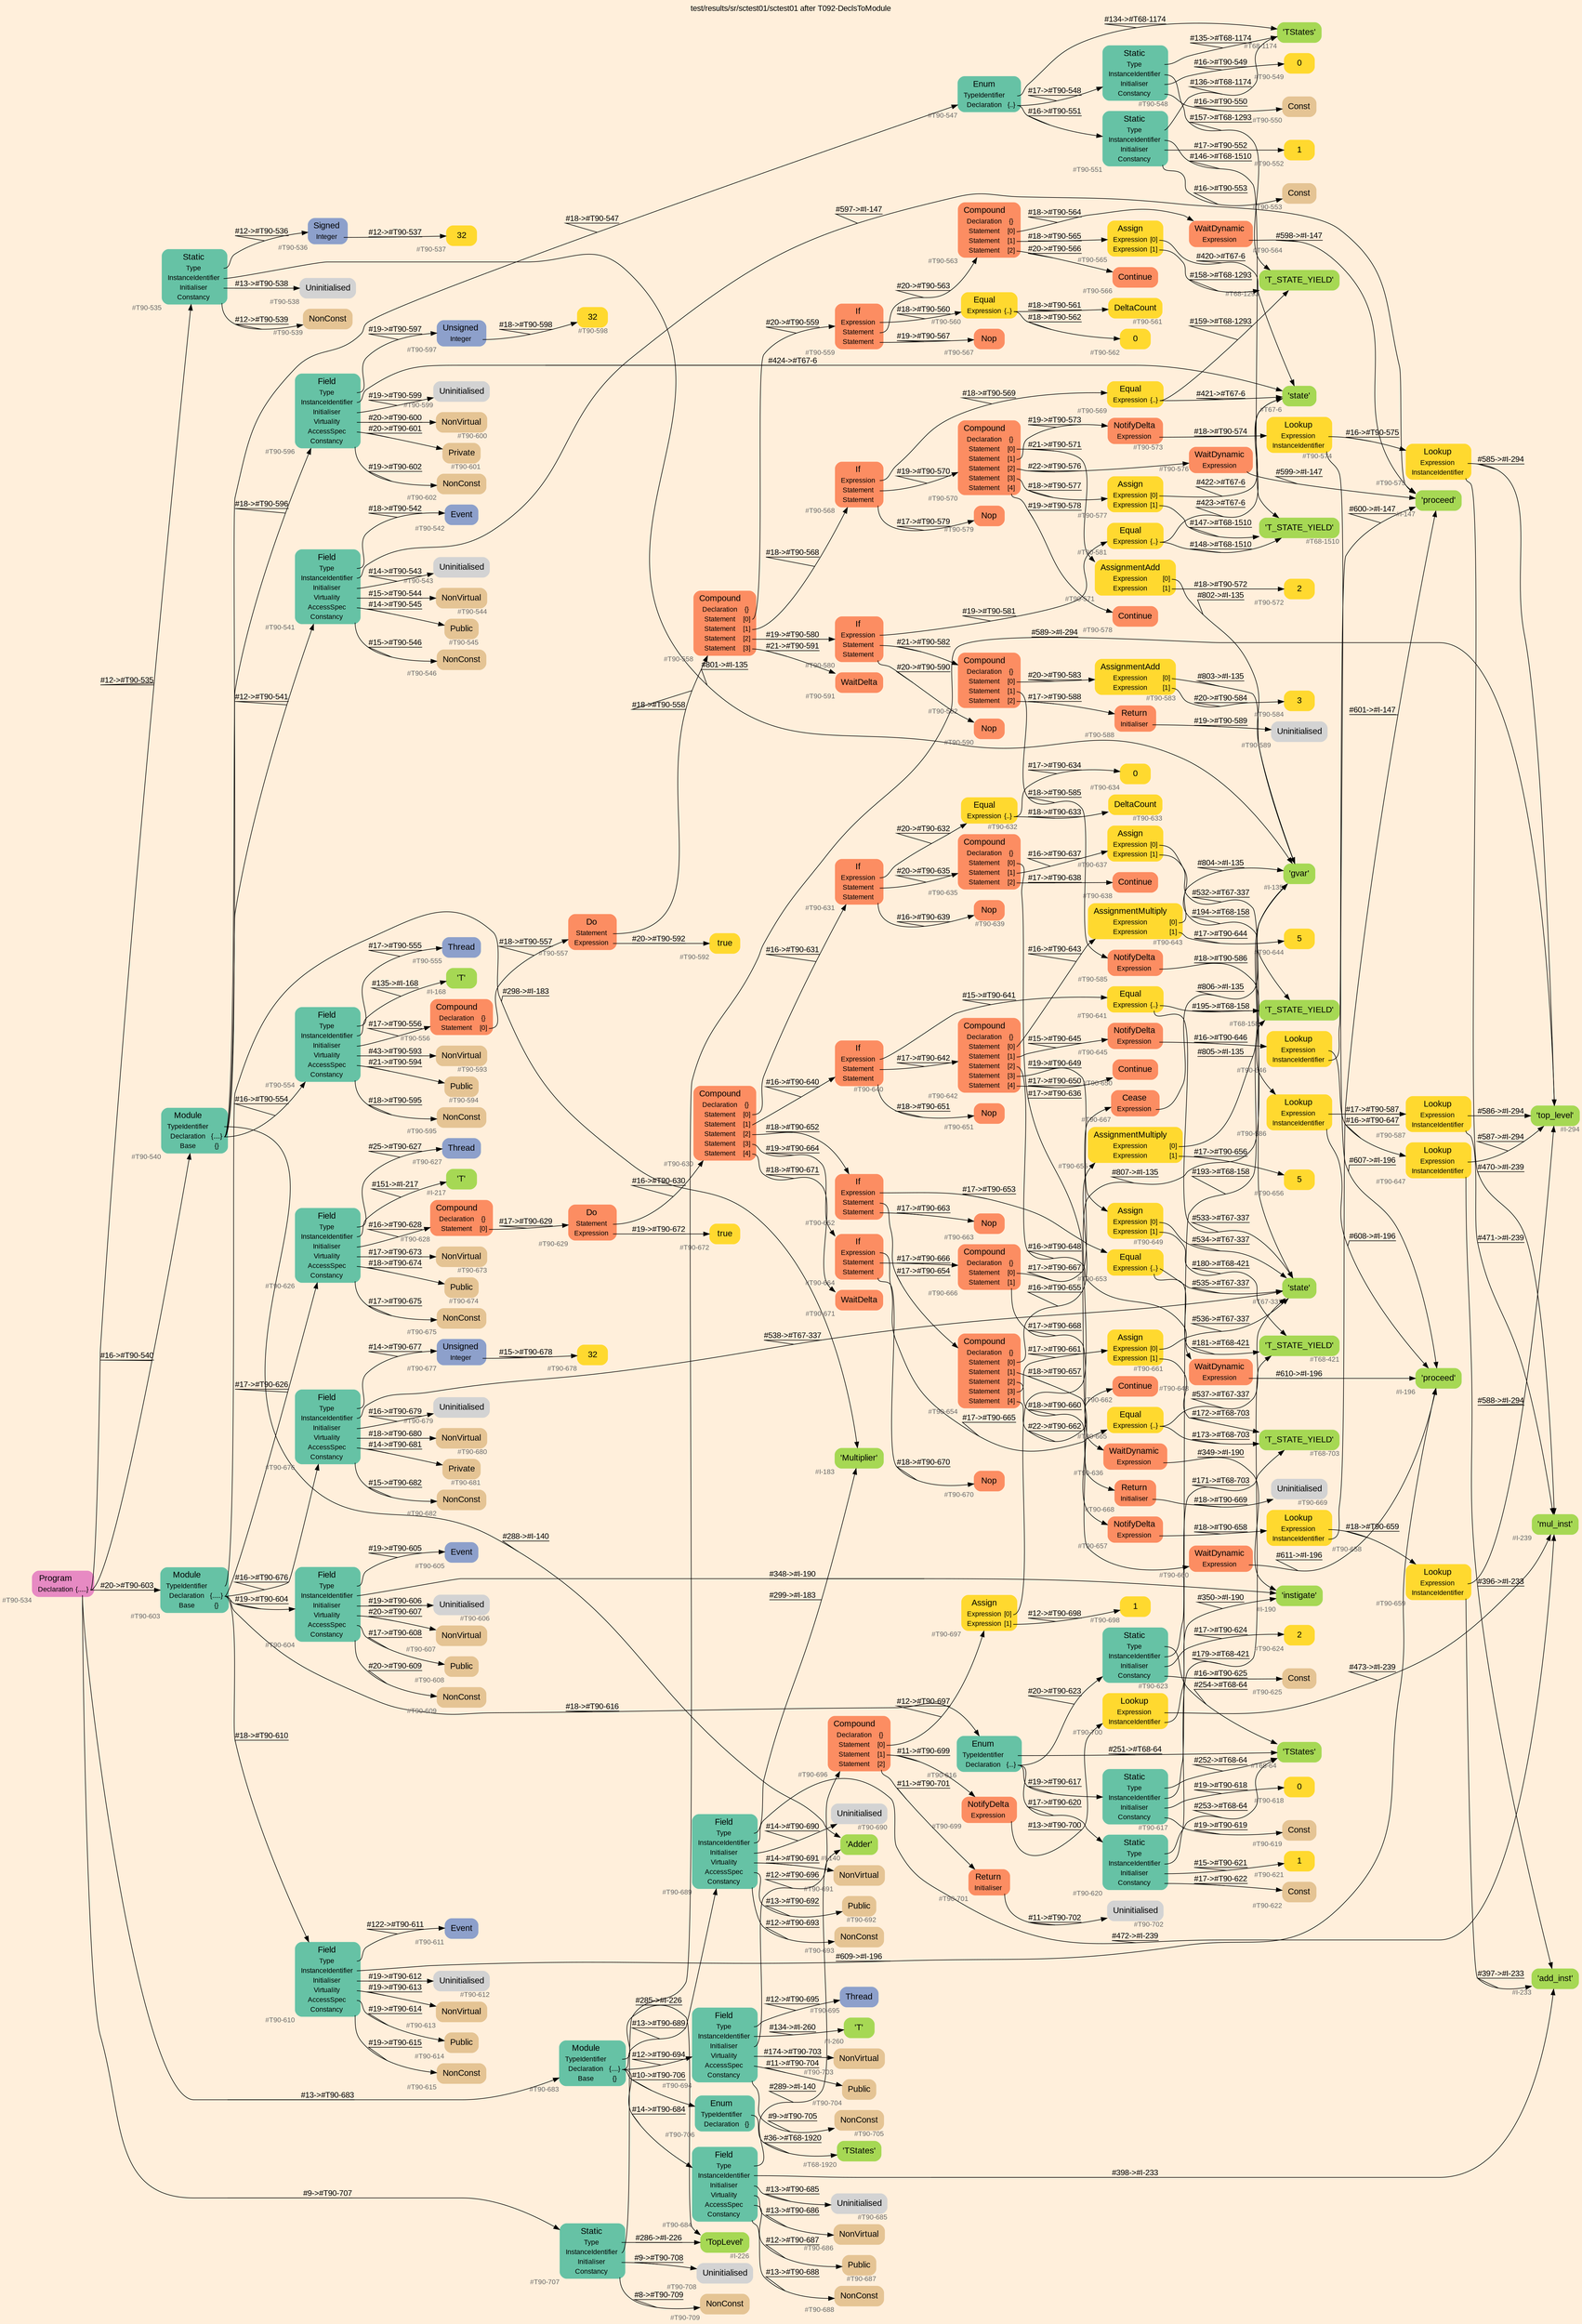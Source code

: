 digraph "test/results/sr/sctest01/sctest01 after T092-DeclsToModule" {
label = "test/results/sr/sctest01/sctest01 after T092-DeclsToModule"
labelloc = t
graph [
    rankdir = "LR"
    ranksep = 0.3
    bgcolor = antiquewhite1
    color = black
    fontcolor = black
    fontname = "Arial"
];
node [
    fontname = "Arial"
];
edge [
    fontname = "Arial"
];

// -------------------- node figure --------------------
// -------- block #T90-534 ----------
"#T90-534" [
    fillcolor = "/set28/4"
    xlabel = "#T90-534"
    fontsize = "12"
    fontcolor = grey40
    shape = "plaintext"
    label = <<TABLE BORDER="0" CELLBORDER="0" CELLSPACING="0">
     <TR><TD><FONT COLOR="black" POINT-SIZE="15">Program</FONT></TD></TR>
     <TR><TD><FONT COLOR="black" POINT-SIZE="12">Declaration</FONT></TD><TD PORT="port0"><FONT COLOR="black" POINT-SIZE="12">{.....}</FONT></TD></TR>
    </TABLE>>
    style = "rounded,filled"
];

// -------- block #T90-535 ----------
"#T90-535" [
    fillcolor = "/set28/1"
    xlabel = "#T90-535"
    fontsize = "12"
    fontcolor = grey40
    shape = "plaintext"
    label = <<TABLE BORDER="0" CELLBORDER="0" CELLSPACING="0">
     <TR><TD><FONT COLOR="black" POINT-SIZE="15">Static</FONT></TD></TR>
     <TR><TD><FONT COLOR="black" POINT-SIZE="12">Type</FONT></TD><TD PORT="port0"></TD></TR>
     <TR><TD><FONT COLOR="black" POINT-SIZE="12">InstanceIdentifier</FONT></TD><TD PORT="port1"></TD></TR>
     <TR><TD><FONT COLOR="black" POINT-SIZE="12">Initialiser</FONT></TD><TD PORT="port2"></TD></TR>
     <TR><TD><FONT COLOR="black" POINT-SIZE="12">Constancy</FONT></TD><TD PORT="port3"></TD></TR>
    </TABLE>>
    style = "rounded,filled"
];

// -------- block #T90-536 ----------
"#T90-536" [
    fillcolor = "/set28/3"
    xlabel = "#T90-536"
    fontsize = "12"
    fontcolor = grey40
    shape = "plaintext"
    label = <<TABLE BORDER="0" CELLBORDER="0" CELLSPACING="0">
     <TR><TD><FONT COLOR="black" POINT-SIZE="15">Signed</FONT></TD></TR>
     <TR><TD><FONT COLOR="black" POINT-SIZE="12">Integer</FONT></TD><TD PORT="port0"></TD></TR>
    </TABLE>>
    style = "rounded,filled"
];

// -------- block #T90-537 ----------
"#T90-537" [
    fillcolor = "/set28/6"
    xlabel = "#T90-537"
    fontsize = "12"
    fontcolor = grey40
    shape = "plaintext"
    label = <<TABLE BORDER="0" CELLBORDER="0" CELLSPACING="0">
     <TR><TD><FONT COLOR="black" POINT-SIZE="15">32</FONT></TD></TR>
    </TABLE>>
    style = "rounded,filled"
];

// -------- block #I-135 ----------
"#I-135" [
    fillcolor = "/set28/5"
    xlabel = "#I-135"
    fontsize = "12"
    fontcolor = grey40
    shape = "plaintext"
    label = <<TABLE BORDER="0" CELLBORDER="0" CELLSPACING="0">
     <TR><TD><FONT COLOR="black" POINT-SIZE="15">'gvar'</FONT></TD></TR>
    </TABLE>>
    style = "rounded,filled"
];

// -------- block #T90-538 ----------
"#T90-538" [
    xlabel = "#T90-538"
    fontsize = "12"
    fontcolor = grey40
    shape = "plaintext"
    label = <<TABLE BORDER="0" CELLBORDER="0" CELLSPACING="0">
     <TR><TD><FONT COLOR="black" POINT-SIZE="15">Uninitialised</FONT></TD></TR>
    </TABLE>>
    style = "rounded,filled"
];

// -------- block #T90-539 ----------
"#T90-539" [
    fillcolor = "/set28/7"
    xlabel = "#T90-539"
    fontsize = "12"
    fontcolor = grey40
    shape = "plaintext"
    label = <<TABLE BORDER="0" CELLBORDER="0" CELLSPACING="0">
     <TR><TD><FONT COLOR="black" POINT-SIZE="15">NonConst</FONT></TD></TR>
    </TABLE>>
    style = "rounded,filled"
];

// -------- block #T90-540 ----------
"#T90-540" [
    fillcolor = "/set28/1"
    xlabel = "#T90-540"
    fontsize = "12"
    fontcolor = grey40
    shape = "plaintext"
    label = <<TABLE BORDER="0" CELLBORDER="0" CELLSPACING="0">
     <TR><TD><FONT COLOR="black" POINT-SIZE="15">Module</FONT></TD></TR>
     <TR><TD><FONT COLOR="black" POINT-SIZE="12">TypeIdentifier</FONT></TD><TD PORT="port0"></TD></TR>
     <TR><TD><FONT COLOR="black" POINT-SIZE="12">Declaration</FONT></TD><TD PORT="port1"><FONT COLOR="black" POINT-SIZE="12">{....}</FONT></TD></TR>
     <TR><TD><FONT COLOR="black" POINT-SIZE="12">Base</FONT></TD><TD PORT="port2"><FONT COLOR="black" POINT-SIZE="12">{}</FONT></TD></TR>
    </TABLE>>
    style = "rounded,filled"
];

// -------- block #I-140 ----------
"#I-140" [
    fillcolor = "/set28/5"
    xlabel = "#I-140"
    fontsize = "12"
    fontcolor = grey40
    shape = "plaintext"
    label = <<TABLE BORDER="0" CELLBORDER="0" CELLSPACING="0">
     <TR><TD><FONT COLOR="black" POINT-SIZE="15">'Adder'</FONT></TD></TR>
    </TABLE>>
    style = "rounded,filled"
];

// -------- block #T90-541 ----------
"#T90-541" [
    fillcolor = "/set28/1"
    xlabel = "#T90-541"
    fontsize = "12"
    fontcolor = grey40
    shape = "plaintext"
    label = <<TABLE BORDER="0" CELLBORDER="0" CELLSPACING="0">
     <TR><TD><FONT COLOR="black" POINT-SIZE="15">Field</FONT></TD></TR>
     <TR><TD><FONT COLOR="black" POINT-SIZE="12">Type</FONT></TD><TD PORT="port0"></TD></TR>
     <TR><TD><FONT COLOR="black" POINT-SIZE="12">InstanceIdentifier</FONT></TD><TD PORT="port1"></TD></TR>
     <TR><TD><FONT COLOR="black" POINT-SIZE="12">Initialiser</FONT></TD><TD PORT="port2"></TD></TR>
     <TR><TD><FONT COLOR="black" POINT-SIZE="12">Virtuality</FONT></TD><TD PORT="port3"></TD></TR>
     <TR><TD><FONT COLOR="black" POINT-SIZE="12">AccessSpec</FONT></TD><TD PORT="port4"></TD></TR>
     <TR><TD><FONT COLOR="black" POINT-SIZE="12">Constancy</FONT></TD><TD PORT="port5"></TD></TR>
    </TABLE>>
    style = "rounded,filled"
];

// -------- block #T90-542 ----------
"#T90-542" [
    fillcolor = "/set28/3"
    xlabel = "#T90-542"
    fontsize = "12"
    fontcolor = grey40
    shape = "plaintext"
    label = <<TABLE BORDER="0" CELLBORDER="0" CELLSPACING="0">
     <TR><TD><FONT COLOR="black" POINT-SIZE="15">Event</FONT></TD></TR>
    </TABLE>>
    style = "rounded,filled"
];

// -------- block #I-147 ----------
"#I-147" [
    fillcolor = "/set28/5"
    xlabel = "#I-147"
    fontsize = "12"
    fontcolor = grey40
    shape = "plaintext"
    label = <<TABLE BORDER="0" CELLBORDER="0" CELLSPACING="0">
     <TR><TD><FONT COLOR="black" POINT-SIZE="15">'proceed'</FONT></TD></TR>
    </TABLE>>
    style = "rounded,filled"
];

// -------- block #T90-543 ----------
"#T90-543" [
    xlabel = "#T90-543"
    fontsize = "12"
    fontcolor = grey40
    shape = "plaintext"
    label = <<TABLE BORDER="0" CELLBORDER="0" CELLSPACING="0">
     <TR><TD><FONT COLOR="black" POINT-SIZE="15">Uninitialised</FONT></TD></TR>
    </TABLE>>
    style = "rounded,filled"
];

// -------- block #T90-544 ----------
"#T90-544" [
    fillcolor = "/set28/7"
    xlabel = "#T90-544"
    fontsize = "12"
    fontcolor = grey40
    shape = "plaintext"
    label = <<TABLE BORDER="0" CELLBORDER="0" CELLSPACING="0">
     <TR><TD><FONT COLOR="black" POINT-SIZE="15">NonVirtual</FONT></TD></TR>
    </TABLE>>
    style = "rounded,filled"
];

// -------- block #T90-545 ----------
"#T90-545" [
    fillcolor = "/set28/7"
    xlabel = "#T90-545"
    fontsize = "12"
    fontcolor = grey40
    shape = "plaintext"
    label = <<TABLE BORDER="0" CELLBORDER="0" CELLSPACING="0">
     <TR><TD><FONT COLOR="black" POINT-SIZE="15">Public</FONT></TD></TR>
    </TABLE>>
    style = "rounded,filled"
];

// -------- block #T90-546 ----------
"#T90-546" [
    fillcolor = "/set28/7"
    xlabel = "#T90-546"
    fontsize = "12"
    fontcolor = grey40
    shape = "plaintext"
    label = <<TABLE BORDER="0" CELLBORDER="0" CELLSPACING="0">
     <TR><TD><FONT COLOR="black" POINT-SIZE="15">NonConst</FONT></TD></TR>
    </TABLE>>
    style = "rounded,filled"
];

// -------- block #T90-547 ----------
"#T90-547" [
    fillcolor = "/set28/1"
    xlabel = "#T90-547"
    fontsize = "12"
    fontcolor = grey40
    shape = "plaintext"
    label = <<TABLE BORDER="0" CELLBORDER="0" CELLSPACING="0">
     <TR><TD><FONT COLOR="black" POINT-SIZE="15">Enum</FONT></TD></TR>
     <TR><TD><FONT COLOR="black" POINT-SIZE="12">TypeIdentifier</FONT></TD><TD PORT="port0"></TD></TR>
     <TR><TD><FONT COLOR="black" POINT-SIZE="12">Declaration</FONT></TD><TD PORT="port1"><FONT COLOR="black" POINT-SIZE="12">{..}</FONT></TD></TR>
    </TABLE>>
    style = "rounded,filled"
];

// -------- block #T68-1174 ----------
"#T68-1174" [
    fillcolor = "/set28/5"
    xlabel = "#T68-1174"
    fontsize = "12"
    fontcolor = grey40
    shape = "plaintext"
    label = <<TABLE BORDER="0" CELLBORDER="0" CELLSPACING="0">
     <TR><TD><FONT COLOR="black" POINT-SIZE="15">'TStates'</FONT></TD></TR>
    </TABLE>>
    style = "rounded,filled"
];

// -------- block #T90-548 ----------
"#T90-548" [
    fillcolor = "/set28/1"
    xlabel = "#T90-548"
    fontsize = "12"
    fontcolor = grey40
    shape = "plaintext"
    label = <<TABLE BORDER="0" CELLBORDER="0" CELLSPACING="0">
     <TR><TD><FONT COLOR="black" POINT-SIZE="15">Static</FONT></TD></TR>
     <TR><TD><FONT COLOR="black" POINT-SIZE="12">Type</FONT></TD><TD PORT="port0"></TD></TR>
     <TR><TD><FONT COLOR="black" POINT-SIZE="12">InstanceIdentifier</FONT></TD><TD PORT="port1"></TD></TR>
     <TR><TD><FONT COLOR="black" POINT-SIZE="12">Initialiser</FONT></TD><TD PORT="port2"></TD></TR>
     <TR><TD><FONT COLOR="black" POINT-SIZE="12">Constancy</FONT></TD><TD PORT="port3"></TD></TR>
    </TABLE>>
    style = "rounded,filled"
];

// -------- block #T68-1293 ----------
"#T68-1293" [
    fillcolor = "/set28/5"
    xlabel = "#T68-1293"
    fontsize = "12"
    fontcolor = grey40
    shape = "plaintext"
    label = <<TABLE BORDER="0" CELLBORDER="0" CELLSPACING="0">
     <TR><TD><FONT COLOR="black" POINT-SIZE="15">'T_STATE_YIELD'</FONT></TD></TR>
    </TABLE>>
    style = "rounded,filled"
];

// -------- block #T90-549 ----------
"#T90-549" [
    fillcolor = "/set28/6"
    xlabel = "#T90-549"
    fontsize = "12"
    fontcolor = grey40
    shape = "plaintext"
    label = <<TABLE BORDER="0" CELLBORDER="0" CELLSPACING="0">
     <TR><TD><FONT COLOR="black" POINT-SIZE="15">0</FONT></TD></TR>
    </TABLE>>
    style = "rounded,filled"
];

// -------- block #T90-550 ----------
"#T90-550" [
    fillcolor = "/set28/7"
    xlabel = "#T90-550"
    fontsize = "12"
    fontcolor = grey40
    shape = "plaintext"
    label = <<TABLE BORDER="0" CELLBORDER="0" CELLSPACING="0">
     <TR><TD><FONT COLOR="black" POINT-SIZE="15">Const</FONT></TD></TR>
    </TABLE>>
    style = "rounded,filled"
];

// -------- block #T90-551 ----------
"#T90-551" [
    fillcolor = "/set28/1"
    xlabel = "#T90-551"
    fontsize = "12"
    fontcolor = grey40
    shape = "plaintext"
    label = <<TABLE BORDER="0" CELLBORDER="0" CELLSPACING="0">
     <TR><TD><FONT COLOR="black" POINT-SIZE="15">Static</FONT></TD></TR>
     <TR><TD><FONT COLOR="black" POINT-SIZE="12">Type</FONT></TD><TD PORT="port0"></TD></TR>
     <TR><TD><FONT COLOR="black" POINT-SIZE="12">InstanceIdentifier</FONT></TD><TD PORT="port1"></TD></TR>
     <TR><TD><FONT COLOR="black" POINT-SIZE="12">Initialiser</FONT></TD><TD PORT="port2"></TD></TR>
     <TR><TD><FONT COLOR="black" POINT-SIZE="12">Constancy</FONT></TD><TD PORT="port3"></TD></TR>
    </TABLE>>
    style = "rounded,filled"
];

// -------- block #T68-1510 ----------
"#T68-1510" [
    fillcolor = "/set28/5"
    xlabel = "#T68-1510"
    fontsize = "12"
    fontcolor = grey40
    shape = "plaintext"
    label = <<TABLE BORDER="0" CELLBORDER="0" CELLSPACING="0">
     <TR><TD><FONT COLOR="black" POINT-SIZE="15">'T_STATE_YIELD'</FONT></TD></TR>
    </TABLE>>
    style = "rounded,filled"
];

// -------- block #T90-552 ----------
"#T90-552" [
    fillcolor = "/set28/6"
    xlabel = "#T90-552"
    fontsize = "12"
    fontcolor = grey40
    shape = "plaintext"
    label = <<TABLE BORDER="0" CELLBORDER="0" CELLSPACING="0">
     <TR><TD><FONT COLOR="black" POINT-SIZE="15">1</FONT></TD></TR>
    </TABLE>>
    style = "rounded,filled"
];

// -------- block #T90-553 ----------
"#T90-553" [
    fillcolor = "/set28/7"
    xlabel = "#T90-553"
    fontsize = "12"
    fontcolor = grey40
    shape = "plaintext"
    label = <<TABLE BORDER="0" CELLBORDER="0" CELLSPACING="0">
     <TR><TD><FONT COLOR="black" POINT-SIZE="15">Const</FONT></TD></TR>
    </TABLE>>
    style = "rounded,filled"
];

// -------- block #T90-554 ----------
"#T90-554" [
    fillcolor = "/set28/1"
    xlabel = "#T90-554"
    fontsize = "12"
    fontcolor = grey40
    shape = "plaintext"
    label = <<TABLE BORDER="0" CELLBORDER="0" CELLSPACING="0">
     <TR><TD><FONT COLOR="black" POINT-SIZE="15">Field</FONT></TD></TR>
     <TR><TD><FONT COLOR="black" POINT-SIZE="12">Type</FONT></TD><TD PORT="port0"></TD></TR>
     <TR><TD><FONT COLOR="black" POINT-SIZE="12">InstanceIdentifier</FONT></TD><TD PORT="port1"></TD></TR>
     <TR><TD><FONT COLOR="black" POINT-SIZE="12">Initialiser</FONT></TD><TD PORT="port2"></TD></TR>
     <TR><TD><FONT COLOR="black" POINT-SIZE="12">Virtuality</FONT></TD><TD PORT="port3"></TD></TR>
     <TR><TD><FONT COLOR="black" POINT-SIZE="12">AccessSpec</FONT></TD><TD PORT="port4"></TD></TR>
     <TR><TD><FONT COLOR="black" POINT-SIZE="12">Constancy</FONT></TD><TD PORT="port5"></TD></TR>
    </TABLE>>
    style = "rounded,filled"
];

// -------- block #T90-555 ----------
"#T90-555" [
    fillcolor = "/set28/3"
    xlabel = "#T90-555"
    fontsize = "12"
    fontcolor = grey40
    shape = "plaintext"
    label = <<TABLE BORDER="0" CELLBORDER="0" CELLSPACING="0">
     <TR><TD><FONT COLOR="black" POINT-SIZE="15">Thread</FONT></TD></TR>
    </TABLE>>
    style = "rounded,filled"
];

// -------- block #I-168 ----------
"#I-168" [
    fillcolor = "/set28/5"
    xlabel = "#I-168"
    fontsize = "12"
    fontcolor = grey40
    shape = "plaintext"
    label = <<TABLE BORDER="0" CELLBORDER="0" CELLSPACING="0">
     <TR><TD><FONT COLOR="black" POINT-SIZE="15">'T'</FONT></TD></TR>
    </TABLE>>
    style = "rounded,filled"
];

// -------- block #T90-556 ----------
"#T90-556" [
    fillcolor = "/set28/2"
    xlabel = "#T90-556"
    fontsize = "12"
    fontcolor = grey40
    shape = "plaintext"
    label = <<TABLE BORDER="0" CELLBORDER="0" CELLSPACING="0">
     <TR><TD><FONT COLOR="black" POINT-SIZE="15">Compound</FONT></TD></TR>
     <TR><TD><FONT COLOR="black" POINT-SIZE="12">Declaration</FONT></TD><TD PORT="port0"><FONT COLOR="black" POINT-SIZE="12">{}</FONT></TD></TR>
     <TR><TD><FONT COLOR="black" POINT-SIZE="12">Statement</FONT></TD><TD PORT="port1"><FONT COLOR="black" POINT-SIZE="12">[0]</FONT></TD></TR>
    </TABLE>>
    style = "rounded,filled"
];

// -------- block #T90-557 ----------
"#T90-557" [
    fillcolor = "/set28/2"
    xlabel = "#T90-557"
    fontsize = "12"
    fontcolor = grey40
    shape = "plaintext"
    label = <<TABLE BORDER="0" CELLBORDER="0" CELLSPACING="0">
     <TR><TD><FONT COLOR="black" POINT-SIZE="15">Do</FONT></TD></TR>
     <TR><TD><FONT COLOR="black" POINT-SIZE="12">Statement</FONT></TD><TD PORT="port0"></TD></TR>
     <TR><TD><FONT COLOR="black" POINT-SIZE="12">Expression</FONT></TD><TD PORT="port1"></TD></TR>
    </TABLE>>
    style = "rounded,filled"
];

// -------- block #T90-558 ----------
"#T90-558" [
    fillcolor = "/set28/2"
    xlabel = "#T90-558"
    fontsize = "12"
    fontcolor = grey40
    shape = "plaintext"
    label = <<TABLE BORDER="0" CELLBORDER="0" CELLSPACING="0">
     <TR><TD><FONT COLOR="black" POINT-SIZE="15">Compound</FONT></TD></TR>
     <TR><TD><FONT COLOR="black" POINT-SIZE="12">Declaration</FONT></TD><TD PORT="port0"><FONT COLOR="black" POINT-SIZE="12">{}</FONT></TD></TR>
     <TR><TD><FONT COLOR="black" POINT-SIZE="12">Statement</FONT></TD><TD PORT="port1"><FONT COLOR="black" POINT-SIZE="12">[0]</FONT></TD></TR>
     <TR><TD><FONT COLOR="black" POINT-SIZE="12">Statement</FONT></TD><TD PORT="port2"><FONT COLOR="black" POINT-SIZE="12">[1]</FONT></TD></TR>
     <TR><TD><FONT COLOR="black" POINT-SIZE="12">Statement</FONT></TD><TD PORT="port3"><FONT COLOR="black" POINT-SIZE="12">[2]</FONT></TD></TR>
     <TR><TD><FONT COLOR="black" POINT-SIZE="12">Statement</FONT></TD><TD PORT="port4"><FONT COLOR="black" POINT-SIZE="12">[3]</FONT></TD></TR>
    </TABLE>>
    style = "rounded,filled"
];

// -------- block #T90-559 ----------
"#T90-559" [
    fillcolor = "/set28/2"
    xlabel = "#T90-559"
    fontsize = "12"
    fontcolor = grey40
    shape = "plaintext"
    label = <<TABLE BORDER="0" CELLBORDER="0" CELLSPACING="0">
     <TR><TD><FONT COLOR="black" POINT-SIZE="15">If</FONT></TD></TR>
     <TR><TD><FONT COLOR="black" POINT-SIZE="12">Expression</FONT></TD><TD PORT="port0"></TD></TR>
     <TR><TD><FONT COLOR="black" POINT-SIZE="12">Statement</FONT></TD><TD PORT="port1"></TD></TR>
     <TR><TD><FONT COLOR="black" POINT-SIZE="12">Statement</FONT></TD><TD PORT="port2"></TD></TR>
    </TABLE>>
    style = "rounded,filled"
];

// -------- block #T90-560 ----------
"#T90-560" [
    fillcolor = "/set28/6"
    xlabel = "#T90-560"
    fontsize = "12"
    fontcolor = grey40
    shape = "plaintext"
    label = <<TABLE BORDER="0" CELLBORDER="0" CELLSPACING="0">
     <TR><TD><FONT COLOR="black" POINT-SIZE="15">Equal</FONT></TD></TR>
     <TR><TD><FONT COLOR="black" POINT-SIZE="12">Expression</FONT></TD><TD PORT="port0"><FONT COLOR="black" POINT-SIZE="12">{..}</FONT></TD></TR>
    </TABLE>>
    style = "rounded,filled"
];

// -------- block #T90-561 ----------
"#T90-561" [
    fillcolor = "/set28/6"
    xlabel = "#T90-561"
    fontsize = "12"
    fontcolor = grey40
    shape = "plaintext"
    label = <<TABLE BORDER="0" CELLBORDER="0" CELLSPACING="0">
     <TR><TD><FONT COLOR="black" POINT-SIZE="15">DeltaCount</FONT></TD></TR>
    </TABLE>>
    style = "rounded,filled"
];

// -------- block #T90-562 ----------
"#T90-562" [
    fillcolor = "/set28/6"
    xlabel = "#T90-562"
    fontsize = "12"
    fontcolor = grey40
    shape = "plaintext"
    label = <<TABLE BORDER="0" CELLBORDER="0" CELLSPACING="0">
     <TR><TD><FONT COLOR="black" POINT-SIZE="15">0</FONT></TD></TR>
    </TABLE>>
    style = "rounded,filled"
];

// -------- block #T90-563 ----------
"#T90-563" [
    fillcolor = "/set28/2"
    xlabel = "#T90-563"
    fontsize = "12"
    fontcolor = grey40
    shape = "plaintext"
    label = <<TABLE BORDER="0" CELLBORDER="0" CELLSPACING="0">
     <TR><TD><FONT COLOR="black" POINT-SIZE="15">Compound</FONT></TD></TR>
     <TR><TD><FONT COLOR="black" POINT-SIZE="12">Declaration</FONT></TD><TD PORT="port0"><FONT COLOR="black" POINT-SIZE="12">{}</FONT></TD></TR>
     <TR><TD><FONT COLOR="black" POINT-SIZE="12">Statement</FONT></TD><TD PORT="port1"><FONT COLOR="black" POINT-SIZE="12">[0]</FONT></TD></TR>
     <TR><TD><FONT COLOR="black" POINT-SIZE="12">Statement</FONT></TD><TD PORT="port2"><FONT COLOR="black" POINT-SIZE="12">[1]</FONT></TD></TR>
     <TR><TD><FONT COLOR="black" POINT-SIZE="12">Statement</FONT></TD><TD PORT="port3"><FONT COLOR="black" POINT-SIZE="12">[2]</FONT></TD></TR>
    </TABLE>>
    style = "rounded,filled"
];

// -------- block #T90-564 ----------
"#T90-564" [
    fillcolor = "/set28/2"
    xlabel = "#T90-564"
    fontsize = "12"
    fontcolor = grey40
    shape = "plaintext"
    label = <<TABLE BORDER="0" CELLBORDER="0" CELLSPACING="0">
     <TR><TD><FONT COLOR="black" POINT-SIZE="15">WaitDynamic</FONT></TD></TR>
     <TR><TD><FONT COLOR="black" POINT-SIZE="12">Expression</FONT></TD><TD PORT="port0"></TD></TR>
    </TABLE>>
    style = "rounded,filled"
];

// -------- block #T90-565 ----------
"#T90-565" [
    fillcolor = "/set28/6"
    xlabel = "#T90-565"
    fontsize = "12"
    fontcolor = grey40
    shape = "plaintext"
    label = <<TABLE BORDER="0" CELLBORDER="0" CELLSPACING="0">
     <TR><TD><FONT COLOR="black" POINT-SIZE="15">Assign</FONT></TD></TR>
     <TR><TD><FONT COLOR="black" POINT-SIZE="12">Expression</FONT></TD><TD PORT="port0"><FONT COLOR="black" POINT-SIZE="12">[0]</FONT></TD></TR>
     <TR><TD><FONT COLOR="black" POINT-SIZE="12">Expression</FONT></TD><TD PORT="port1"><FONT COLOR="black" POINT-SIZE="12">[1]</FONT></TD></TR>
    </TABLE>>
    style = "rounded,filled"
];

// -------- block #T67-6 ----------
"#T67-6" [
    fillcolor = "/set28/5"
    xlabel = "#T67-6"
    fontsize = "12"
    fontcolor = grey40
    shape = "plaintext"
    label = <<TABLE BORDER="0" CELLBORDER="0" CELLSPACING="0">
     <TR><TD><FONT COLOR="black" POINT-SIZE="15">'state'</FONT></TD></TR>
    </TABLE>>
    style = "rounded,filled"
];

// -------- block #T90-566 ----------
"#T90-566" [
    fillcolor = "/set28/2"
    xlabel = "#T90-566"
    fontsize = "12"
    fontcolor = grey40
    shape = "plaintext"
    label = <<TABLE BORDER="0" CELLBORDER="0" CELLSPACING="0">
     <TR><TD><FONT COLOR="black" POINT-SIZE="15">Continue</FONT></TD></TR>
    </TABLE>>
    style = "rounded,filled"
];

// -------- block #T90-567 ----------
"#T90-567" [
    fillcolor = "/set28/2"
    xlabel = "#T90-567"
    fontsize = "12"
    fontcolor = grey40
    shape = "plaintext"
    label = <<TABLE BORDER="0" CELLBORDER="0" CELLSPACING="0">
     <TR><TD><FONT COLOR="black" POINT-SIZE="15">Nop</FONT></TD></TR>
    </TABLE>>
    style = "rounded,filled"
];

// -------- block #T90-568 ----------
"#T90-568" [
    fillcolor = "/set28/2"
    xlabel = "#T90-568"
    fontsize = "12"
    fontcolor = grey40
    shape = "plaintext"
    label = <<TABLE BORDER="0" CELLBORDER="0" CELLSPACING="0">
     <TR><TD><FONT COLOR="black" POINT-SIZE="15">If</FONT></TD></TR>
     <TR><TD><FONT COLOR="black" POINT-SIZE="12">Expression</FONT></TD><TD PORT="port0"></TD></TR>
     <TR><TD><FONT COLOR="black" POINT-SIZE="12">Statement</FONT></TD><TD PORT="port1"></TD></TR>
     <TR><TD><FONT COLOR="black" POINT-SIZE="12">Statement</FONT></TD><TD PORT="port2"></TD></TR>
    </TABLE>>
    style = "rounded,filled"
];

// -------- block #T90-569 ----------
"#T90-569" [
    fillcolor = "/set28/6"
    xlabel = "#T90-569"
    fontsize = "12"
    fontcolor = grey40
    shape = "plaintext"
    label = <<TABLE BORDER="0" CELLBORDER="0" CELLSPACING="0">
     <TR><TD><FONT COLOR="black" POINT-SIZE="15">Equal</FONT></TD></TR>
     <TR><TD><FONT COLOR="black" POINT-SIZE="12">Expression</FONT></TD><TD PORT="port0"><FONT COLOR="black" POINT-SIZE="12">{..}</FONT></TD></TR>
    </TABLE>>
    style = "rounded,filled"
];

// -------- block #T90-570 ----------
"#T90-570" [
    fillcolor = "/set28/2"
    xlabel = "#T90-570"
    fontsize = "12"
    fontcolor = grey40
    shape = "plaintext"
    label = <<TABLE BORDER="0" CELLBORDER="0" CELLSPACING="0">
     <TR><TD><FONT COLOR="black" POINT-SIZE="15">Compound</FONT></TD></TR>
     <TR><TD><FONT COLOR="black" POINT-SIZE="12">Declaration</FONT></TD><TD PORT="port0"><FONT COLOR="black" POINT-SIZE="12">{}</FONT></TD></TR>
     <TR><TD><FONT COLOR="black" POINT-SIZE="12">Statement</FONT></TD><TD PORT="port1"><FONT COLOR="black" POINT-SIZE="12">[0]</FONT></TD></TR>
     <TR><TD><FONT COLOR="black" POINT-SIZE="12">Statement</FONT></TD><TD PORT="port2"><FONT COLOR="black" POINT-SIZE="12">[1]</FONT></TD></TR>
     <TR><TD><FONT COLOR="black" POINT-SIZE="12">Statement</FONT></TD><TD PORT="port3"><FONT COLOR="black" POINT-SIZE="12">[2]</FONT></TD></TR>
     <TR><TD><FONT COLOR="black" POINT-SIZE="12">Statement</FONT></TD><TD PORT="port4"><FONT COLOR="black" POINT-SIZE="12">[3]</FONT></TD></TR>
     <TR><TD><FONT COLOR="black" POINT-SIZE="12">Statement</FONT></TD><TD PORT="port5"><FONT COLOR="black" POINT-SIZE="12">[4]</FONT></TD></TR>
    </TABLE>>
    style = "rounded,filled"
];

// -------- block #T90-571 ----------
"#T90-571" [
    fillcolor = "/set28/6"
    xlabel = "#T90-571"
    fontsize = "12"
    fontcolor = grey40
    shape = "plaintext"
    label = <<TABLE BORDER="0" CELLBORDER="0" CELLSPACING="0">
     <TR><TD><FONT COLOR="black" POINT-SIZE="15">AssignmentAdd</FONT></TD></TR>
     <TR><TD><FONT COLOR="black" POINT-SIZE="12">Expression</FONT></TD><TD PORT="port0"><FONT COLOR="black" POINT-SIZE="12">[0]</FONT></TD></TR>
     <TR><TD><FONT COLOR="black" POINT-SIZE="12">Expression</FONT></TD><TD PORT="port1"><FONT COLOR="black" POINT-SIZE="12">[1]</FONT></TD></TR>
    </TABLE>>
    style = "rounded,filled"
];

// -------- block #T90-572 ----------
"#T90-572" [
    fillcolor = "/set28/6"
    xlabel = "#T90-572"
    fontsize = "12"
    fontcolor = grey40
    shape = "plaintext"
    label = <<TABLE BORDER="0" CELLBORDER="0" CELLSPACING="0">
     <TR><TD><FONT COLOR="black" POINT-SIZE="15">2</FONT></TD></TR>
    </TABLE>>
    style = "rounded,filled"
];

// -------- block #T90-573 ----------
"#T90-573" [
    fillcolor = "/set28/2"
    xlabel = "#T90-573"
    fontsize = "12"
    fontcolor = grey40
    shape = "plaintext"
    label = <<TABLE BORDER="0" CELLBORDER="0" CELLSPACING="0">
     <TR><TD><FONT COLOR="black" POINT-SIZE="15">NotifyDelta</FONT></TD></TR>
     <TR><TD><FONT COLOR="black" POINT-SIZE="12">Expression</FONT></TD><TD PORT="port0"></TD></TR>
    </TABLE>>
    style = "rounded,filled"
];

// -------- block #T90-574 ----------
"#T90-574" [
    fillcolor = "/set28/6"
    xlabel = "#T90-574"
    fontsize = "12"
    fontcolor = grey40
    shape = "plaintext"
    label = <<TABLE BORDER="0" CELLBORDER="0" CELLSPACING="0">
     <TR><TD><FONT COLOR="black" POINT-SIZE="15">Lookup</FONT></TD></TR>
     <TR><TD><FONT COLOR="black" POINT-SIZE="12">Expression</FONT></TD><TD PORT="port0"></TD></TR>
     <TR><TD><FONT COLOR="black" POINT-SIZE="12">InstanceIdentifier</FONT></TD><TD PORT="port1"></TD></TR>
    </TABLE>>
    style = "rounded,filled"
];

// -------- block #T90-575 ----------
"#T90-575" [
    fillcolor = "/set28/6"
    xlabel = "#T90-575"
    fontsize = "12"
    fontcolor = grey40
    shape = "plaintext"
    label = <<TABLE BORDER="0" CELLBORDER="0" CELLSPACING="0">
     <TR><TD><FONT COLOR="black" POINT-SIZE="15">Lookup</FONT></TD></TR>
     <TR><TD><FONT COLOR="black" POINT-SIZE="12">Expression</FONT></TD><TD PORT="port0"></TD></TR>
     <TR><TD><FONT COLOR="black" POINT-SIZE="12">InstanceIdentifier</FONT></TD><TD PORT="port1"></TD></TR>
    </TABLE>>
    style = "rounded,filled"
];

// -------- block #I-294 ----------
"#I-294" [
    fillcolor = "/set28/5"
    xlabel = "#I-294"
    fontsize = "12"
    fontcolor = grey40
    shape = "plaintext"
    label = <<TABLE BORDER="0" CELLBORDER="0" CELLSPACING="0">
     <TR><TD><FONT COLOR="black" POINT-SIZE="15">'top_level'</FONT></TD></TR>
    </TABLE>>
    style = "rounded,filled"
];

// -------- block #I-239 ----------
"#I-239" [
    fillcolor = "/set28/5"
    xlabel = "#I-239"
    fontsize = "12"
    fontcolor = grey40
    shape = "plaintext"
    label = <<TABLE BORDER="0" CELLBORDER="0" CELLSPACING="0">
     <TR><TD><FONT COLOR="black" POINT-SIZE="15">'mul_inst'</FONT></TD></TR>
    </TABLE>>
    style = "rounded,filled"
];

// -------- block #I-196 ----------
"#I-196" [
    fillcolor = "/set28/5"
    xlabel = "#I-196"
    fontsize = "12"
    fontcolor = grey40
    shape = "plaintext"
    label = <<TABLE BORDER="0" CELLBORDER="0" CELLSPACING="0">
     <TR><TD><FONT COLOR="black" POINT-SIZE="15">'proceed'</FONT></TD></TR>
    </TABLE>>
    style = "rounded,filled"
];

// -------- block #T90-576 ----------
"#T90-576" [
    fillcolor = "/set28/2"
    xlabel = "#T90-576"
    fontsize = "12"
    fontcolor = grey40
    shape = "plaintext"
    label = <<TABLE BORDER="0" CELLBORDER="0" CELLSPACING="0">
     <TR><TD><FONT COLOR="black" POINT-SIZE="15">WaitDynamic</FONT></TD></TR>
     <TR><TD><FONT COLOR="black" POINT-SIZE="12">Expression</FONT></TD><TD PORT="port0"></TD></TR>
    </TABLE>>
    style = "rounded,filled"
];

// -------- block #T90-577 ----------
"#T90-577" [
    fillcolor = "/set28/6"
    xlabel = "#T90-577"
    fontsize = "12"
    fontcolor = grey40
    shape = "plaintext"
    label = <<TABLE BORDER="0" CELLBORDER="0" CELLSPACING="0">
     <TR><TD><FONT COLOR="black" POINT-SIZE="15">Assign</FONT></TD></TR>
     <TR><TD><FONT COLOR="black" POINT-SIZE="12">Expression</FONT></TD><TD PORT="port0"><FONT COLOR="black" POINT-SIZE="12">[0]</FONT></TD></TR>
     <TR><TD><FONT COLOR="black" POINT-SIZE="12">Expression</FONT></TD><TD PORT="port1"><FONT COLOR="black" POINT-SIZE="12">[1]</FONT></TD></TR>
    </TABLE>>
    style = "rounded,filled"
];

// -------- block #T90-578 ----------
"#T90-578" [
    fillcolor = "/set28/2"
    xlabel = "#T90-578"
    fontsize = "12"
    fontcolor = grey40
    shape = "plaintext"
    label = <<TABLE BORDER="0" CELLBORDER="0" CELLSPACING="0">
     <TR><TD><FONT COLOR="black" POINT-SIZE="15">Continue</FONT></TD></TR>
    </TABLE>>
    style = "rounded,filled"
];

// -------- block #T90-579 ----------
"#T90-579" [
    fillcolor = "/set28/2"
    xlabel = "#T90-579"
    fontsize = "12"
    fontcolor = grey40
    shape = "plaintext"
    label = <<TABLE BORDER="0" CELLBORDER="0" CELLSPACING="0">
     <TR><TD><FONT COLOR="black" POINT-SIZE="15">Nop</FONT></TD></TR>
    </TABLE>>
    style = "rounded,filled"
];

// -------- block #T90-580 ----------
"#T90-580" [
    fillcolor = "/set28/2"
    xlabel = "#T90-580"
    fontsize = "12"
    fontcolor = grey40
    shape = "plaintext"
    label = <<TABLE BORDER="0" CELLBORDER="0" CELLSPACING="0">
     <TR><TD><FONT COLOR="black" POINT-SIZE="15">If</FONT></TD></TR>
     <TR><TD><FONT COLOR="black" POINT-SIZE="12">Expression</FONT></TD><TD PORT="port0"></TD></TR>
     <TR><TD><FONT COLOR="black" POINT-SIZE="12">Statement</FONT></TD><TD PORT="port1"></TD></TR>
     <TR><TD><FONT COLOR="black" POINT-SIZE="12">Statement</FONT></TD><TD PORT="port2"></TD></TR>
    </TABLE>>
    style = "rounded,filled"
];

// -------- block #T90-581 ----------
"#T90-581" [
    fillcolor = "/set28/6"
    xlabel = "#T90-581"
    fontsize = "12"
    fontcolor = grey40
    shape = "plaintext"
    label = <<TABLE BORDER="0" CELLBORDER="0" CELLSPACING="0">
     <TR><TD><FONT COLOR="black" POINT-SIZE="15">Equal</FONT></TD></TR>
     <TR><TD><FONT COLOR="black" POINT-SIZE="12">Expression</FONT></TD><TD PORT="port0"><FONT COLOR="black" POINT-SIZE="12">{..}</FONT></TD></TR>
    </TABLE>>
    style = "rounded,filled"
];

// -------- block #T90-582 ----------
"#T90-582" [
    fillcolor = "/set28/2"
    xlabel = "#T90-582"
    fontsize = "12"
    fontcolor = grey40
    shape = "plaintext"
    label = <<TABLE BORDER="0" CELLBORDER="0" CELLSPACING="0">
     <TR><TD><FONT COLOR="black" POINT-SIZE="15">Compound</FONT></TD></TR>
     <TR><TD><FONT COLOR="black" POINT-SIZE="12">Declaration</FONT></TD><TD PORT="port0"><FONT COLOR="black" POINT-SIZE="12">{}</FONT></TD></TR>
     <TR><TD><FONT COLOR="black" POINT-SIZE="12">Statement</FONT></TD><TD PORT="port1"><FONT COLOR="black" POINT-SIZE="12">[0]</FONT></TD></TR>
     <TR><TD><FONT COLOR="black" POINT-SIZE="12">Statement</FONT></TD><TD PORT="port2"><FONT COLOR="black" POINT-SIZE="12">[1]</FONT></TD></TR>
     <TR><TD><FONT COLOR="black" POINT-SIZE="12">Statement</FONT></TD><TD PORT="port3"><FONT COLOR="black" POINT-SIZE="12">[2]</FONT></TD></TR>
    </TABLE>>
    style = "rounded,filled"
];

// -------- block #T90-583 ----------
"#T90-583" [
    fillcolor = "/set28/6"
    xlabel = "#T90-583"
    fontsize = "12"
    fontcolor = grey40
    shape = "plaintext"
    label = <<TABLE BORDER="0" CELLBORDER="0" CELLSPACING="0">
     <TR><TD><FONT COLOR="black" POINT-SIZE="15">AssignmentAdd</FONT></TD></TR>
     <TR><TD><FONT COLOR="black" POINT-SIZE="12">Expression</FONT></TD><TD PORT="port0"><FONT COLOR="black" POINT-SIZE="12">[0]</FONT></TD></TR>
     <TR><TD><FONT COLOR="black" POINT-SIZE="12">Expression</FONT></TD><TD PORT="port1"><FONT COLOR="black" POINT-SIZE="12">[1]</FONT></TD></TR>
    </TABLE>>
    style = "rounded,filled"
];

// -------- block #T90-584 ----------
"#T90-584" [
    fillcolor = "/set28/6"
    xlabel = "#T90-584"
    fontsize = "12"
    fontcolor = grey40
    shape = "plaintext"
    label = <<TABLE BORDER="0" CELLBORDER="0" CELLSPACING="0">
     <TR><TD><FONT COLOR="black" POINT-SIZE="15">3</FONT></TD></TR>
    </TABLE>>
    style = "rounded,filled"
];

// -------- block #T90-585 ----------
"#T90-585" [
    fillcolor = "/set28/2"
    xlabel = "#T90-585"
    fontsize = "12"
    fontcolor = grey40
    shape = "plaintext"
    label = <<TABLE BORDER="0" CELLBORDER="0" CELLSPACING="0">
     <TR><TD><FONT COLOR="black" POINT-SIZE="15">NotifyDelta</FONT></TD></TR>
     <TR><TD><FONT COLOR="black" POINT-SIZE="12">Expression</FONT></TD><TD PORT="port0"></TD></TR>
    </TABLE>>
    style = "rounded,filled"
];

// -------- block #T90-586 ----------
"#T90-586" [
    fillcolor = "/set28/6"
    xlabel = "#T90-586"
    fontsize = "12"
    fontcolor = grey40
    shape = "plaintext"
    label = <<TABLE BORDER="0" CELLBORDER="0" CELLSPACING="0">
     <TR><TD><FONT COLOR="black" POINT-SIZE="15">Lookup</FONT></TD></TR>
     <TR><TD><FONT COLOR="black" POINT-SIZE="12">Expression</FONT></TD><TD PORT="port0"></TD></TR>
     <TR><TD><FONT COLOR="black" POINT-SIZE="12">InstanceIdentifier</FONT></TD><TD PORT="port1"></TD></TR>
    </TABLE>>
    style = "rounded,filled"
];

// -------- block #T90-587 ----------
"#T90-587" [
    fillcolor = "/set28/6"
    xlabel = "#T90-587"
    fontsize = "12"
    fontcolor = grey40
    shape = "plaintext"
    label = <<TABLE BORDER="0" CELLBORDER="0" CELLSPACING="0">
     <TR><TD><FONT COLOR="black" POINT-SIZE="15">Lookup</FONT></TD></TR>
     <TR><TD><FONT COLOR="black" POINT-SIZE="12">Expression</FONT></TD><TD PORT="port0"></TD></TR>
     <TR><TD><FONT COLOR="black" POINT-SIZE="12">InstanceIdentifier</FONT></TD><TD PORT="port1"></TD></TR>
    </TABLE>>
    style = "rounded,filled"
];

// -------- block #T90-588 ----------
"#T90-588" [
    fillcolor = "/set28/2"
    xlabel = "#T90-588"
    fontsize = "12"
    fontcolor = grey40
    shape = "plaintext"
    label = <<TABLE BORDER="0" CELLBORDER="0" CELLSPACING="0">
     <TR><TD><FONT COLOR="black" POINT-SIZE="15">Return</FONT></TD></TR>
     <TR><TD><FONT COLOR="black" POINT-SIZE="12">Initialiser</FONT></TD><TD PORT="port0"></TD></TR>
    </TABLE>>
    style = "rounded,filled"
];

// -------- block #T90-589 ----------
"#T90-589" [
    xlabel = "#T90-589"
    fontsize = "12"
    fontcolor = grey40
    shape = "plaintext"
    label = <<TABLE BORDER="0" CELLBORDER="0" CELLSPACING="0">
     <TR><TD><FONT COLOR="black" POINT-SIZE="15">Uninitialised</FONT></TD></TR>
    </TABLE>>
    style = "rounded,filled"
];

// -------- block #T90-590 ----------
"#T90-590" [
    fillcolor = "/set28/2"
    xlabel = "#T90-590"
    fontsize = "12"
    fontcolor = grey40
    shape = "plaintext"
    label = <<TABLE BORDER="0" CELLBORDER="0" CELLSPACING="0">
     <TR><TD><FONT COLOR="black" POINT-SIZE="15">Nop</FONT></TD></TR>
    </TABLE>>
    style = "rounded,filled"
];

// -------- block #T90-591 ----------
"#T90-591" [
    fillcolor = "/set28/2"
    xlabel = "#T90-591"
    fontsize = "12"
    fontcolor = grey40
    shape = "plaintext"
    label = <<TABLE BORDER="0" CELLBORDER="0" CELLSPACING="0">
     <TR><TD><FONT COLOR="black" POINT-SIZE="15">WaitDelta</FONT></TD></TR>
    </TABLE>>
    style = "rounded,filled"
];

// -------- block #T90-592 ----------
"#T90-592" [
    fillcolor = "/set28/6"
    xlabel = "#T90-592"
    fontsize = "12"
    fontcolor = grey40
    shape = "plaintext"
    label = <<TABLE BORDER="0" CELLBORDER="0" CELLSPACING="0">
     <TR><TD><FONT COLOR="black" POINT-SIZE="15">true</FONT></TD></TR>
    </TABLE>>
    style = "rounded,filled"
];

// -------- block #T90-593 ----------
"#T90-593" [
    fillcolor = "/set28/7"
    xlabel = "#T90-593"
    fontsize = "12"
    fontcolor = grey40
    shape = "plaintext"
    label = <<TABLE BORDER="0" CELLBORDER="0" CELLSPACING="0">
     <TR><TD><FONT COLOR="black" POINT-SIZE="15">NonVirtual</FONT></TD></TR>
    </TABLE>>
    style = "rounded,filled"
];

// -------- block #T90-594 ----------
"#T90-594" [
    fillcolor = "/set28/7"
    xlabel = "#T90-594"
    fontsize = "12"
    fontcolor = grey40
    shape = "plaintext"
    label = <<TABLE BORDER="0" CELLBORDER="0" CELLSPACING="0">
     <TR><TD><FONT COLOR="black" POINT-SIZE="15">Public</FONT></TD></TR>
    </TABLE>>
    style = "rounded,filled"
];

// -------- block #T90-595 ----------
"#T90-595" [
    fillcolor = "/set28/7"
    xlabel = "#T90-595"
    fontsize = "12"
    fontcolor = grey40
    shape = "plaintext"
    label = <<TABLE BORDER="0" CELLBORDER="0" CELLSPACING="0">
     <TR><TD><FONT COLOR="black" POINT-SIZE="15">NonConst</FONT></TD></TR>
    </TABLE>>
    style = "rounded,filled"
];

// -------- block #T90-596 ----------
"#T90-596" [
    fillcolor = "/set28/1"
    xlabel = "#T90-596"
    fontsize = "12"
    fontcolor = grey40
    shape = "plaintext"
    label = <<TABLE BORDER="0" CELLBORDER="0" CELLSPACING="0">
     <TR><TD><FONT COLOR="black" POINT-SIZE="15">Field</FONT></TD></TR>
     <TR><TD><FONT COLOR="black" POINT-SIZE="12">Type</FONT></TD><TD PORT="port0"></TD></TR>
     <TR><TD><FONT COLOR="black" POINT-SIZE="12">InstanceIdentifier</FONT></TD><TD PORT="port1"></TD></TR>
     <TR><TD><FONT COLOR="black" POINT-SIZE="12">Initialiser</FONT></TD><TD PORT="port2"></TD></TR>
     <TR><TD><FONT COLOR="black" POINT-SIZE="12">Virtuality</FONT></TD><TD PORT="port3"></TD></TR>
     <TR><TD><FONT COLOR="black" POINT-SIZE="12">AccessSpec</FONT></TD><TD PORT="port4"></TD></TR>
     <TR><TD><FONT COLOR="black" POINT-SIZE="12">Constancy</FONT></TD><TD PORT="port5"></TD></TR>
    </TABLE>>
    style = "rounded,filled"
];

// -------- block #T90-597 ----------
"#T90-597" [
    fillcolor = "/set28/3"
    xlabel = "#T90-597"
    fontsize = "12"
    fontcolor = grey40
    shape = "plaintext"
    label = <<TABLE BORDER="0" CELLBORDER="0" CELLSPACING="0">
     <TR><TD><FONT COLOR="black" POINT-SIZE="15">Unsigned</FONT></TD></TR>
     <TR><TD><FONT COLOR="black" POINT-SIZE="12">Integer</FONT></TD><TD PORT="port0"></TD></TR>
    </TABLE>>
    style = "rounded,filled"
];

// -------- block #T90-598 ----------
"#T90-598" [
    fillcolor = "/set28/6"
    xlabel = "#T90-598"
    fontsize = "12"
    fontcolor = grey40
    shape = "plaintext"
    label = <<TABLE BORDER="0" CELLBORDER="0" CELLSPACING="0">
     <TR><TD><FONT COLOR="black" POINT-SIZE="15">32</FONT></TD></TR>
    </TABLE>>
    style = "rounded,filled"
];

// -------- block #T90-599 ----------
"#T90-599" [
    xlabel = "#T90-599"
    fontsize = "12"
    fontcolor = grey40
    shape = "plaintext"
    label = <<TABLE BORDER="0" CELLBORDER="0" CELLSPACING="0">
     <TR><TD><FONT COLOR="black" POINT-SIZE="15">Uninitialised</FONT></TD></TR>
    </TABLE>>
    style = "rounded,filled"
];

// -------- block #T90-600 ----------
"#T90-600" [
    fillcolor = "/set28/7"
    xlabel = "#T90-600"
    fontsize = "12"
    fontcolor = grey40
    shape = "plaintext"
    label = <<TABLE BORDER="0" CELLBORDER="0" CELLSPACING="0">
     <TR><TD><FONT COLOR="black" POINT-SIZE="15">NonVirtual</FONT></TD></TR>
    </TABLE>>
    style = "rounded,filled"
];

// -------- block #T90-601 ----------
"#T90-601" [
    fillcolor = "/set28/7"
    xlabel = "#T90-601"
    fontsize = "12"
    fontcolor = grey40
    shape = "plaintext"
    label = <<TABLE BORDER="0" CELLBORDER="0" CELLSPACING="0">
     <TR><TD><FONT COLOR="black" POINT-SIZE="15">Private</FONT></TD></TR>
    </TABLE>>
    style = "rounded,filled"
];

// -------- block #T90-602 ----------
"#T90-602" [
    fillcolor = "/set28/7"
    xlabel = "#T90-602"
    fontsize = "12"
    fontcolor = grey40
    shape = "plaintext"
    label = <<TABLE BORDER="0" CELLBORDER="0" CELLSPACING="0">
     <TR><TD><FONT COLOR="black" POINT-SIZE="15">NonConst</FONT></TD></TR>
    </TABLE>>
    style = "rounded,filled"
];

// -------- block #T90-603 ----------
"#T90-603" [
    fillcolor = "/set28/1"
    xlabel = "#T90-603"
    fontsize = "12"
    fontcolor = grey40
    shape = "plaintext"
    label = <<TABLE BORDER="0" CELLBORDER="0" CELLSPACING="0">
     <TR><TD><FONT COLOR="black" POINT-SIZE="15">Module</FONT></TD></TR>
     <TR><TD><FONT COLOR="black" POINT-SIZE="12">TypeIdentifier</FONT></TD><TD PORT="port0"></TD></TR>
     <TR><TD><FONT COLOR="black" POINT-SIZE="12">Declaration</FONT></TD><TD PORT="port1"><FONT COLOR="black" POINT-SIZE="12">{.....}</FONT></TD></TR>
     <TR><TD><FONT COLOR="black" POINT-SIZE="12">Base</FONT></TD><TD PORT="port2"><FONT COLOR="black" POINT-SIZE="12">{}</FONT></TD></TR>
    </TABLE>>
    style = "rounded,filled"
];

// -------- block #I-183 ----------
"#I-183" [
    fillcolor = "/set28/5"
    xlabel = "#I-183"
    fontsize = "12"
    fontcolor = grey40
    shape = "plaintext"
    label = <<TABLE BORDER="0" CELLBORDER="0" CELLSPACING="0">
     <TR><TD><FONT COLOR="black" POINT-SIZE="15">'Multiplier'</FONT></TD></TR>
    </TABLE>>
    style = "rounded,filled"
];

// -------- block #T90-604 ----------
"#T90-604" [
    fillcolor = "/set28/1"
    xlabel = "#T90-604"
    fontsize = "12"
    fontcolor = grey40
    shape = "plaintext"
    label = <<TABLE BORDER="0" CELLBORDER="0" CELLSPACING="0">
     <TR><TD><FONT COLOR="black" POINT-SIZE="15">Field</FONT></TD></TR>
     <TR><TD><FONT COLOR="black" POINT-SIZE="12">Type</FONT></TD><TD PORT="port0"></TD></TR>
     <TR><TD><FONT COLOR="black" POINT-SIZE="12">InstanceIdentifier</FONT></TD><TD PORT="port1"></TD></TR>
     <TR><TD><FONT COLOR="black" POINT-SIZE="12">Initialiser</FONT></TD><TD PORT="port2"></TD></TR>
     <TR><TD><FONT COLOR="black" POINT-SIZE="12">Virtuality</FONT></TD><TD PORT="port3"></TD></TR>
     <TR><TD><FONT COLOR="black" POINT-SIZE="12">AccessSpec</FONT></TD><TD PORT="port4"></TD></TR>
     <TR><TD><FONT COLOR="black" POINT-SIZE="12">Constancy</FONT></TD><TD PORT="port5"></TD></TR>
    </TABLE>>
    style = "rounded,filled"
];

// -------- block #T90-605 ----------
"#T90-605" [
    fillcolor = "/set28/3"
    xlabel = "#T90-605"
    fontsize = "12"
    fontcolor = grey40
    shape = "plaintext"
    label = <<TABLE BORDER="0" CELLBORDER="0" CELLSPACING="0">
     <TR><TD><FONT COLOR="black" POINT-SIZE="15">Event</FONT></TD></TR>
    </TABLE>>
    style = "rounded,filled"
];

// -------- block #I-190 ----------
"#I-190" [
    fillcolor = "/set28/5"
    xlabel = "#I-190"
    fontsize = "12"
    fontcolor = grey40
    shape = "plaintext"
    label = <<TABLE BORDER="0" CELLBORDER="0" CELLSPACING="0">
     <TR><TD><FONT COLOR="black" POINT-SIZE="15">'instigate'</FONT></TD></TR>
    </TABLE>>
    style = "rounded,filled"
];

// -------- block #T90-606 ----------
"#T90-606" [
    xlabel = "#T90-606"
    fontsize = "12"
    fontcolor = grey40
    shape = "plaintext"
    label = <<TABLE BORDER="0" CELLBORDER="0" CELLSPACING="0">
     <TR><TD><FONT COLOR="black" POINT-SIZE="15">Uninitialised</FONT></TD></TR>
    </TABLE>>
    style = "rounded,filled"
];

// -------- block #T90-607 ----------
"#T90-607" [
    fillcolor = "/set28/7"
    xlabel = "#T90-607"
    fontsize = "12"
    fontcolor = grey40
    shape = "plaintext"
    label = <<TABLE BORDER="0" CELLBORDER="0" CELLSPACING="0">
     <TR><TD><FONT COLOR="black" POINT-SIZE="15">NonVirtual</FONT></TD></TR>
    </TABLE>>
    style = "rounded,filled"
];

// -------- block #T90-608 ----------
"#T90-608" [
    fillcolor = "/set28/7"
    xlabel = "#T90-608"
    fontsize = "12"
    fontcolor = grey40
    shape = "plaintext"
    label = <<TABLE BORDER="0" CELLBORDER="0" CELLSPACING="0">
     <TR><TD><FONT COLOR="black" POINT-SIZE="15">Public</FONT></TD></TR>
    </TABLE>>
    style = "rounded,filled"
];

// -------- block #T90-609 ----------
"#T90-609" [
    fillcolor = "/set28/7"
    xlabel = "#T90-609"
    fontsize = "12"
    fontcolor = grey40
    shape = "plaintext"
    label = <<TABLE BORDER="0" CELLBORDER="0" CELLSPACING="0">
     <TR><TD><FONT COLOR="black" POINT-SIZE="15">NonConst</FONT></TD></TR>
    </TABLE>>
    style = "rounded,filled"
];

// -------- block #T90-610 ----------
"#T90-610" [
    fillcolor = "/set28/1"
    xlabel = "#T90-610"
    fontsize = "12"
    fontcolor = grey40
    shape = "plaintext"
    label = <<TABLE BORDER="0" CELLBORDER="0" CELLSPACING="0">
     <TR><TD><FONT COLOR="black" POINT-SIZE="15">Field</FONT></TD></TR>
     <TR><TD><FONT COLOR="black" POINT-SIZE="12">Type</FONT></TD><TD PORT="port0"></TD></TR>
     <TR><TD><FONT COLOR="black" POINT-SIZE="12">InstanceIdentifier</FONT></TD><TD PORT="port1"></TD></TR>
     <TR><TD><FONT COLOR="black" POINT-SIZE="12">Initialiser</FONT></TD><TD PORT="port2"></TD></TR>
     <TR><TD><FONT COLOR="black" POINT-SIZE="12">Virtuality</FONT></TD><TD PORT="port3"></TD></TR>
     <TR><TD><FONT COLOR="black" POINT-SIZE="12">AccessSpec</FONT></TD><TD PORT="port4"></TD></TR>
     <TR><TD><FONT COLOR="black" POINT-SIZE="12">Constancy</FONT></TD><TD PORT="port5"></TD></TR>
    </TABLE>>
    style = "rounded,filled"
];

// -------- block #T90-611 ----------
"#T90-611" [
    fillcolor = "/set28/3"
    xlabel = "#T90-611"
    fontsize = "12"
    fontcolor = grey40
    shape = "plaintext"
    label = <<TABLE BORDER="0" CELLBORDER="0" CELLSPACING="0">
     <TR><TD><FONT COLOR="black" POINT-SIZE="15">Event</FONT></TD></TR>
    </TABLE>>
    style = "rounded,filled"
];

// -------- block #T90-612 ----------
"#T90-612" [
    xlabel = "#T90-612"
    fontsize = "12"
    fontcolor = grey40
    shape = "plaintext"
    label = <<TABLE BORDER="0" CELLBORDER="0" CELLSPACING="0">
     <TR><TD><FONT COLOR="black" POINT-SIZE="15">Uninitialised</FONT></TD></TR>
    </TABLE>>
    style = "rounded,filled"
];

// -------- block #T90-613 ----------
"#T90-613" [
    fillcolor = "/set28/7"
    xlabel = "#T90-613"
    fontsize = "12"
    fontcolor = grey40
    shape = "plaintext"
    label = <<TABLE BORDER="0" CELLBORDER="0" CELLSPACING="0">
     <TR><TD><FONT COLOR="black" POINT-SIZE="15">NonVirtual</FONT></TD></TR>
    </TABLE>>
    style = "rounded,filled"
];

// -------- block #T90-614 ----------
"#T90-614" [
    fillcolor = "/set28/7"
    xlabel = "#T90-614"
    fontsize = "12"
    fontcolor = grey40
    shape = "plaintext"
    label = <<TABLE BORDER="0" CELLBORDER="0" CELLSPACING="0">
     <TR><TD><FONT COLOR="black" POINT-SIZE="15">Public</FONT></TD></TR>
    </TABLE>>
    style = "rounded,filled"
];

// -------- block #T90-615 ----------
"#T90-615" [
    fillcolor = "/set28/7"
    xlabel = "#T90-615"
    fontsize = "12"
    fontcolor = grey40
    shape = "plaintext"
    label = <<TABLE BORDER="0" CELLBORDER="0" CELLSPACING="0">
     <TR><TD><FONT COLOR="black" POINT-SIZE="15">NonConst</FONT></TD></TR>
    </TABLE>>
    style = "rounded,filled"
];

// -------- block #T90-616 ----------
"#T90-616" [
    fillcolor = "/set28/1"
    xlabel = "#T90-616"
    fontsize = "12"
    fontcolor = grey40
    shape = "plaintext"
    label = <<TABLE BORDER="0" CELLBORDER="0" CELLSPACING="0">
     <TR><TD><FONT COLOR="black" POINT-SIZE="15">Enum</FONT></TD></TR>
     <TR><TD><FONT COLOR="black" POINT-SIZE="12">TypeIdentifier</FONT></TD><TD PORT="port0"></TD></TR>
     <TR><TD><FONT COLOR="black" POINT-SIZE="12">Declaration</FONT></TD><TD PORT="port1"><FONT COLOR="black" POINT-SIZE="12">{...}</FONT></TD></TR>
    </TABLE>>
    style = "rounded,filled"
];

// -------- block #T68-64 ----------
"#T68-64" [
    fillcolor = "/set28/5"
    xlabel = "#T68-64"
    fontsize = "12"
    fontcolor = grey40
    shape = "plaintext"
    label = <<TABLE BORDER="0" CELLBORDER="0" CELLSPACING="0">
     <TR><TD><FONT COLOR="black" POINT-SIZE="15">'TStates'</FONT></TD></TR>
    </TABLE>>
    style = "rounded,filled"
];

// -------- block #T90-617 ----------
"#T90-617" [
    fillcolor = "/set28/1"
    xlabel = "#T90-617"
    fontsize = "12"
    fontcolor = grey40
    shape = "plaintext"
    label = <<TABLE BORDER="0" CELLBORDER="0" CELLSPACING="0">
     <TR><TD><FONT COLOR="black" POINT-SIZE="15">Static</FONT></TD></TR>
     <TR><TD><FONT COLOR="black" POINT-SIZE="12">Type</FONT></TD><TD PORT="port0"></TD></TR>
     <TR><TD><FONT COLOR="black" POINT-SIZE="12">InstanceIdentifier</FONT></TD><TD PORT="port1"></TD></TR>
     <TR><TD><FONT COLOR="black" POINT-SIZE="12">Initialiser</FONT></TD><TD PORT="port2"></TD></TR>
     <TR><TD><FONT COLOR="black" POINT-SIZE="12">Constancy</FONT></TD><TD PORT="port3"></TD></TR>
    </TABLE>>
    style = "rounded,filled"
];

// -------- block #T68-158 ----------
"#T68-158" [
    fillcolor = "/set28/5"
    xlabel = "#T68-158"
    fontsize = "12"
    fontcolor = grey40
    shape = "plaintext"
    label = <<TABLE BORDER="0" CELLBORDER="0" CELLSPACING="0">
     <TR><TD><FONT COLOR="black" POINT-SIZE="15">'T_STATE_YIELD'</FONT></TD></TR>
    </TABLE>>
    style = "rounded,filled"
];

// -------- block #T90-618 ----------
"#T90-618" [
    fillcolor = "/set28/6"
    xlabel = "#T90-618"
    fontsize = "12"
    fontcolor = grey40
    shape = "plaintext"
    label = <<TABLE BORDER="0" CELLBORDER="0" CELLSPACING="0">
     <TR><TD><FONT COLOR="black" POINT-SIZE="15">0</FONT></TD></TR>
    </TABLE>>
    style = "rounded,filled"
];

// -------- block #T90-619 ----------
"#T90-619" [
    fillcolor = "/set28/7"
    xlabel = "#T90-619"
    fontsize = "12"
    fontcolor = grey40
    shape = "plaintext"
    label = <<TABLE BORDER="0" CELLBORDER="0" CELLSPACING="0">
     <TR><TD><FONT COLOR="black" POINT-SIZE="15">Const</FONT></TD></TR>
    </TABLE>>
    style = "rounded,filled"
];

// -------- block #T90-620 ----------
"#T90-620" [
    fillcolor = "/set28/1"
    xlabel = "#T90-620"
    fontsize = "12"
    fontcolor = grey40
    shape = "plaintext"
    label = <<TABLE BORDER="0" CELLBORDER="0" CELLSPACING="0">
     <TR><TD><FONT COLOR="black" POINT-SIZE="15">Static</FONT></TD></TR>
     <TR><TD><FONT COLOR="black" POINT-SIZE="12">Type</FONT></TD><TD PORT="port0"></TD></TR>
     <TR><TD><FONT COLOR="black" POINT-SIZE="12">InstanceIdentifier</FONT></TD><TD PORT="port1"></TD></TR>
     <TR><TD><FONT COLOR="black" POINT-SIZE="12">Initialiser</FONT></TD><TD PORT="port2"></TD></TR>
     <TR><TD><FONT COLOR="black" POINT-SIZE="12">Constancy</FONT></TD><TD PORT="port3"></TD></TR>
    </TABLE>>
    style = "rounded,filled"
];

// -------- block #T68-421 ----------
"#T68-421" [
    fillcolor = "/set28/5"
    xlabel = "#T68-421"
    fontsize = "12"
    fontcolor = grey40
    shape = "plaintext"
    label = <<TABLE BORDER="0" CELLBORDER="0" CELLSPACING="0">
     <TR><TD><FONT COLOR="black" POINT-SIZE="15">'T_STATE_YIELD'</FONT></TD></TR>
    </TABLE>>
    style = "rounded,filled"
];

// -------- block #T90-621 ----------
"#T90-621" [
    fillcolor = "/set28/6"
    xlabel = "#T90-621"
    fontsize = "12"
    fontcolor = grey40
    shape = "plaintext"
    label = <<TABLE BORDER="0" CELLBORDER="0" CELLSPACING="0">
     <TR><TD><FONT COLOR="black" POINT-SIZE="15">1</FONT></TD></TR>
    </TABLE>>
    style = "rounded,filled"
];

// -------- block #T90-622 ----------
"#T90-622" [
    fillcolor = "/set28/7"
    xlabel = "#T90-622"
    fontsize = "12"
    fontcolor = grey40
    shape = "plaintext"
    label = <<TABLE BORDER="0" CELLBORDER="0" CELLSPACING="0">
     <TR><TD><FONT COLOR="black" POINT-SIZE="15">Const</FONT></TD></TR>
    </TABLE>>
    style = "rounded,filled"
];

// -------- block #T90-623 ----------
"#T90-623" [
    fillcolor = "/set28/1"
    xlabel = "#T90-623"
    fontsize = "12"
    fontcolor = grey40
    shape = "plaintext"
    label = <<TABLE BORDER="0" CELLBORDER="0" CELLSPACING="0">
     <TR><TD><FONT COLOR="black" POINT-SIZE="15">Static</FONT></TD></TR>
     <TR><TD><FONT COLOR="black" POINT-SIZE="12">Type</FONT></TD><TD PORT="port0"></TD></TR>
     <TR><TD><FONT COLOR="black" POINT-SIZE="12">InstanceIdentifier</FONT></TD><TD PORT="port1"></TD></TR>
     <TR><TD><FONT COLOR="black" POINT-SIZE="12">Initialiser</FONT></TD><TD PORT="port2"></TD></TR>
     <TR><TD><FONT COLOR="black" POINT-SIZE="12">Constancy</FONT></TD><TD PORT="port3"></TD></TR>
    </TABLE>>
    style = "rounded,filled"
];

// -------- block #T68-703 ----------
"#T68-703" [
    fillcolor = "/set28/5"
    xlabel = "#T68-703"
    fontsize = "12"
    fontcolor = grey40
    shape = "plaintext"
    label = <<TABLE BORDER="0" CELLBORDER="0" CELLSPACING="0">
     <TR><TD><FONT COLOR="black" POINT-SIZE="15">'T_STATE_YIELD'</FONT></TD></TR>
    </TABLE>>
    style = "rounded,filled"
];

// -------- block #T90-624 ----------
"#T90-624" [
    fillcolor = "/set28/6"
    xlabel = "#T90-624"
    fontsize = "12"
    fontcolor = grey40
    shape = "plaintext"
    label = <<TABLE BORDER="0" CELLBORDER="0" CELLSPACING="0">
     <TR><TD><FONT COLOR="black" POINT-SIZE="15">2</FONT></TD></TR>
    </TABLE>>
    style = "rounded,filled"
];

// -------- block #T90-625 ----------
"#T90-625" [
    fillcolor = "/set28/7"
    xlabel = "#T90-625"
    fontsize = "12"
    fontcolor = grey40
    shape = "plaintext"
    label = <<TABLE BORDER="0" CELLBORDER="0" CELLSPACING="0">
     <TR><TD><FONT COLOR="black" POINT-SIZE="15">Const</FONT></TD></TR>
    </TABLE>>
    style = "rounded,filled"
];

// -------- block #T90-626 ----------
"#T90-626" [
    fillcolor = "/set28/1"
    xlabel = "#T90-626"
    fontsize = "12"
    fontcolor = grey40
    shape = "plaintext"
    label = <<TABLE BORDER="0" CELLBORDER="0" CELLSPACING="0">
     <TR><TD><FONT COLOR="black" POINT-SIZE="15">Field</FONT></TD></TR>
     <TR><TD><FONT COLOR="black" POINT-SIZE="12">Type</FONT></TD><TD PORT="port0"></TD></TR>
     <TR><TD><FONT COLOR="black" POINT-SIZE="12">InstanceIdentifier</FONT></TD><TD PORT="port1"></TD></TR>
     <TR><TD><FONT COLOR="black" POINT-SIZE="12">Initialiser</FONT></TD><TD PORT="port2"></TD></TR>
     <TR><TD><FONT COLOR="black" POINT-SIZE="12">Virtuality</FONT></TD><TD PORT="port3"></TD></TR>
     <TR><TD><FONT COLOR="black" POINT-SIZE="12">AccessSpec</FONT></TD><TD PORT="port4"></TD></TR>
     <TR><TD><FONT COLOR="black" POINT-SIZE="12">Constancy</FONT></TD><TD PORT="port5"></TD></TR>
    </TABLE>>
    style = "rounded,filled"
];

// -------- block #T90-627 ----------
"#T90-627" [
    fillcolor = "/set28/3"
    xlabel = "#T90-627"
    fontsize = "12"
    fontcolor = grey40
    shape = "plaintext"
    label = <<TABLE BORDER="0" CELLBORDER="0" CELLSPACING="0">
     <TR><TD><FONT COLOR="black" POINT-SIZE="15">Thread</FONT></TD></TR>
    </TABLE>>
    style = "rounded,filled"
];

// -------- block #I-217 ----------
"#I-217" [
    fillcolor = "/set28/5"
    xlabel = "#I-217"
    fontsize = "12"
    fontcolor = grey40
    shape = "plaintext"
    label = <<TABLE BORDER="0" CELLBORDER="0" CELLSPACING="0">
     <TR><TD><FONT COLOR="black" POINT-SIZE="15">'T'</FONT></TD></TR>
    </TABLE>>
    style = "rounded,filled"
];

// -------- block #T90-628 ----------
"#T90-628" [
    fillcolor = "/set28/2"
    xlabel = "#T90-628"
    fontsize = "12"
    fontcolor = grey40
    shape = "plaintext"
    label = <<TABLE BORDER="0" CELLBORDER="0" CELLSPACING="0">
     <TR><TD><FONT COLOR="black" POINT-SIZE="15">Compound</FONT></TD></TR>
     <TR><TD><FONT COLOR="black" POINT-SIZE="12">Declaration</FONT></TD><TD PORT="port0"><FONT COLOR="black" POINT-SIZE="12">{}</FONT></TD></TR>
     <TR><TD><FONT COLOR="black" POINT-SIZE="12">Statement</FONT></TD><TD PORT="port1"><FONT COLOR="black" POINT-SIZE="12">[0]</FONT></TD></TR>
    </TABLE>>
    style = "rounded,filled"
];

// -------- block #T90-629 ----------
"#T90-629" [
    fillcolor = "/set28/2"
    xlabel = "#T90-629"
    fontsize = "12"
    fontcolor = grey40
    shape = "plaintext"
    label = <<TABLE BORDER="0" CELLBORDER="0" CELLSPACING="0">
     <TR><TD><FONT COLOR="black" POINT-SIZE="15">Do</FONT></TD></TR>
     <TR><TD><FONT COLOR="black" POINT-SIZE="12">Statement</FONT></TD><TD PORT="port0"></TD></TR>
     <TR><TD><FONT COLOR="black" POINT-SIZE="12">Expression</FONT></TD><TD PORT="port1"></TD></TR>
    </TABLE>>
    style = "rounded,filled"
];

// -------- block #T90-630 ----------
"#T90-630" [
    fillcolor = "/set28/2"
    xlabel = "#T90-630"
    fontsize = "12"
    fontcolor = grey40
    shape = "plaintext"
    label = <<TABLE BORDER="0" CELLBORDER="0" CELLSPACING="0">
     <TR><TD><FONT COLOR="black" POINT-SIZE="15">Compound</FONT></TD></TR>
     <TR><TD><FONT COLOR="black" POINT-SIZE="12">Declaration</FONT></TD><TD PORT="port0"><FONT COLOR="black" POINT-SIZE="12">{}</FONT></TD></TR>
     <TR><TD><FONT COLOR="black" POINT-SIZE="12">Statement</FONT></TD><TD PORT="port1"><FONT COLOR="black" POINT-SIZE="12">[0]</FONT></TD></TR>
     <TR><TD><FONT COLOR="black" POINT-SIZE="12">Statement</FONT></TD><TD PORT="port2"><FONT COLOR="black" POINT-SIZE="12">[1]</FONT></TD></TR>
     <TR><TD><FONT COLOR="black" POINT-SIZE="12">Statement</FONT></TD><TD PORT="port3"><FONT COLOR="black" POINT-SIZE="12">[2]</FONT></TD></TR>
     <TR><TD><FONT COLOR="black" POINT-SIZE="12">Statement</FONT></TD><TD PORT="port4"><FONT COLOR="black" POINT-SIZE="12">[3]</FONT></TD></TR>
     <TR><TD><FONT COLOR="black" POINT-SIZE="12">Statement</FONT></TD><TD PORT="port5"><FONT COLOR="black" POINT-SIZE="12">[4]</FONT></TD></TR>
    </TABLE>>
    style = "rounded,filled"
];

// -------- block #T90-631 ----------
"#T90-631" [
    fillcolor = "/set28/2"
    xlabel = "#T90-631"
    fontsize = "12"
    fontcolor = grey40
    shape = "plaintext"
    label = <<TABLE BORDER="0" CELLBORDER="0" CELLSPACING="0">
     <TR><TD><FONT COLOR="black" POINT-SIZE="15">If</FONT></TD></TR>
     <TR><TD><FONT COLOR="black" POINT-SIZE="12">Expression</FONT></TD><TD PORT="port0"></TD></TR>
     <TR><TD><FONT COLOR="black" POINT-SIZE="12">Statement</FONT></TD><TD PORT="port1"></TD></TR>
     <TR><TD><FONT COLOR="black" POINT-SIZE="12">Statement</FONT></TD><TD PORT="port2"></TD></TR>
    </TABLE>>
    style = "rounded,filled"
];

// -------- block #T90-632 ----------
"#T90-632" [
    fillcolor = "/set28/6"
    xlabel = "#T90-632"
    fontsize = "12"
    fontcolor = grey40
    shape = "plaintext"
    label = <<TABLE BORDER="0" CELLBORDER="0" CELLSPACING="0">
     <TR><TD><FONT COLOR="black" POINT-SIZE="15">Equal</FONT></TD></TR>
     <TR><TD><FONT COLOR="black" POINT-SIZE="12">Expression</FONT></TD><TD PORT="port0"><FONT COLOR="black" POINT-SIZE="12">{..}</FONT></TD></TR>
    </TABLE>>
    style = "rounded,filled"
];

// -------- block #T90-633 ----------
"#T90-633" [
    fillcolor = "/set28/6"
    xlabel = "#T90-633"
    fontsize = "12"
    fontcolor = grey40
    shape = "plaintext"
    label = <<TABLE BORDER="0" CELLBORDER="0" CELLSPACING="0">
     <TR><TD><FONT COLOR="black" POINT-SIZE="15">DeltaCount</FONT></TD></TR>
    </TABLE>>
    style = "rounded,filled"
];

// -------- block #T90-634 ----------
"#T90-634" [
    fillcolor = "/set28/6"
    xlabel = "#T90-634"
    fontsize = "12"
    fontcolor = grey40
    shape = "plaintext"
    label = <<TABLE BORDER="0" CELLBORDER="0" CELLSPACING="0">
     <TR><TD><FONT COLOR="black" POINT-SIZE="15">0</FONT></TD></TR>
    </TABLE>>
    style = "rounded,filled"
];

// -------- block #T90-635 ----------
"#T90-635" [
    fillcolor = "/set28/2"
    xlabel = "#T90-635"
    fontsize = "12"
    fontcolor = grey40
    shape = "plaintext"
    label = <<TABLE BORDER="0" CELLBORDER="0" CELLSPACING="0">
     <TR><TD><FONT COLOR="black" POINT-SIZE="15">Compound</FONT></TD></TR>
     <TR><TD><FONT COLOR="black" POINT-SIZE="12">Declaration</FONT></TD><TD PORT="port0"><FONT COLOR="black" POINT-SIZE="12">{}</FONT></TD></TR>
     <TR><TD><FONT COLOR="black" POINT-SIZE="12">Statement</FONT></TD><TD PORT="port1"><FONT COLOR="black" POINT-SIZE="12">[0]</FONT></TD></TR>
     <TR><TD><FONT COLOR="black" POINT-SIZE="12">Statement</FONT></TD><TD PORT="port2"><FONT COLOR="black" POINT-SIZE="12">[1]</FONT></TD></TR>
     <TR><TD><FONT COLOR="black" POINT-SIZE="12">Statement</FONT></TD><TD PORT="port3"><FONT COLOR="black" POINT-SIZE="12">[2]</FONT></TD></TR>
    </TABLE>>
    style = "rounded,filled"
];

// -------- block #T90-636 ----------
"#T90-636" [
    fillcolor = "/set28/2"
    xlabel = "#T90-636"
    fontsize = "12"
    fontcolor = grey40
    shape = "plaintext"
    label = <<TABLE BORDER="0" CELLBORDER="0" CELLSPACING="0">
     <TR><TD><FONT COLOR="black" POINT-SIZE="15">WaitDynamic</FONT></TD></TR>
     <TR><TD><FONT COLOR="black" POINT-SIZE="12">Expression</FONT></TD><TD PORT="port0"></TD></TR>
    </TABLE>>
    style = "rounded,filled"
];

// -------- block #T90-637 ----------
"#T90-637" [
    fillcolor = "/set28/6"
    xlabel = "#T90-637"
    fontsize = "12"
    fontcolor = grey40
    shape = "plaintext"
    label = <<TABLE BORDER="0" CELLBORDER="0" CELLSPACING="0">
     <TR><TD><FONT COLOR="black" POINT-SIZE="15">Assign</FONT></TD></TR>
     <TR><TD><FONT COLOR="black" POINT-SIZE="12">Expression</FONT></TD><TD PORT="port0"><FONT COLOR="black" POINT-SIZE="12">[0]</FONT></TD></TR>
     <TR><TD><FONT COLOR="black" POINT-SIZE="12">Expression</FONT></TD><TD PORT="port1"><FONT COLOR="black" POINT-SIZE="12">[1]</FONT></TD></TR>
    </TABLE>>
    style = "rounded,filled"
];

// -------- block #T67-337 ----------
"#T67-337" [
    fillcolor = "/set28/5"
    xlabel = "#T67-337"
    fontsize = "12"
    fontcolor = grey40
    shape = "plaintext"
    label = <<TABLE BORDER="0" CELLBORDER="0" CELLSPACING="0">
     <TR><TD><FONT COLOR="black" POINT-SIZE="15">'state'</FONT></TD></TR>
    </TABLE>>
    style = "rounded,filled"
];

// -------- block #T90-638 ----------
"#T90-638" [
    fillcolor = "/set28/2"
    xlabel = "#T90-638"
    fontsize = "12"
    fontcolor = grey40
    shape = "plaintext"
    label = <<TABLE BORDER="0" CELLBORDER="0" CELLSPACING="0">
     <TR><TD><FONT COLOR="black" POINT-SIZE="15">Continue</FONT></TD></TR>
    </TABLE>>
    style = "rounded,filled"
];

// -------- block #T90-639 ----------
"#T90-639" [
    fillcolor = "/set28/2"
    xlabel = "#T90-639"
    fontsize = "12"
    fontcolor = grey40
    shape = "plaintext"
    label = <<TABLE BORDER="0" CELLBORDER="0" CELLSPACING="0">
     <TR><TD><FONT COLOR="black" POINT-SIZE="15">Nop</FONT></TD></TR>
    </TABLE>>
    style = "rounded,filled"
];

// -------- block #T90-640 ----------
"#T90-640" [
    fillcolor = "/set28/2"
    xlabel = "#T90-640"
    fontsize = "12"
    fontcolor = grey40
    shape = "plaintext"
    label = <<TABLE BORDER="0" CELLBORDER="0" CELLSPACING="0">
     <TR><TD><FONT COLOR="black" POINT-SIZE="15">If</FONT></TD></TR>
     <TR><TD><FONT COLOR="black" POINT-SIZE="12">Expression</FONT></TD><TD PORT="port0"></TD></TR>
     <TR><TD><FONT COLOR="black" POINT-SIZE="12">Statement</FONT></TD><TD PORT="port1"></TD></TR>
     <TR><TD><FONT COLOR="black" POINT-SIZE="12">Statement</FONT></TD><TD PORT="port2"></TD></TR>
    </TABLE>>
    style = "rounded,filled"
];

// -------- block #T90-641 ----------
"#T90-641" [
    fillcolor = "/set28/6"
    xlabel = "#T90-641"
    fontsize = "12"
    fontcolor = grey40
    shape = "plaintext"
    label = <<TABLE BORDER="0" CELLBORDER="0" CELLSPACING="0">
     <TR><TD><FONT COLOR="black" POINT-SIZE="15">Equal</FONT></TD></TR>
     <TR><TD><FONT COLOR="black" POINT-SIZE="12">Expression</FONT></TD><TD PORT="port0"><FONT COLOR="black" POINT-SIZE="12">{..}</FONT></TD></TR>
    </TABLE>>
    style = "rounded,filled"
];

// -------- block #T90-642 ----------
"#T90-642" [
    fillcolor = "/set28/2"
    xlabel = "#T90-642"
    fontsize = "12"
    fontcolor = grey40
    shape = "plaintext"
    label = <<TABLE BORDER="0" CELLBORDER="0" CELLSPACING="0">
     <TR><TD><FONT COLOR="black" POINT-SIZE="15">Compound</FONT></TD></TR>
     <TR><TD><FONT COLOR="black" POINT-SIZE="12">Declaration</FONT></TD><TD PORT="port0"><FONT COLOR="black" POINT-SIZE="12">{}</FONT></TD></TR>
     <TR><TD><FONT COLOR="black" POINT-SIZE="12">Statement</FONT></TD><TD PORT="port1"><FONT COLOR="black" POINT-SIZE="12">[0]</FONT></TD></TR>
     <TR><TD><FONT COLOR="black" POINT-SIZE="12">Statement</FONT></TD><TD PORT="port2"><FONT COLOR="black" POINT-SIZE="12">[1]</FONT></TD></TR>
     <TR><TD><FONT COLOR="black" POINT-SIZE="12">Statement</FONT></TD><TD PORT="port3"><FONT COLOR="black" POINT-SIZE="12">[2]</FONT></TD></TR>
     <TR><TD><FONT COLOR="black" POINT-SIZE="12">Statement</FONT></TD><TD PORT="port4"><FONT COLOR="black" POINT-SIZE="12">[3]</FONT></TD></TR>
     <TR><TD><FONT COLOR="black" POINT-SIZE="12">Statement</FONT></TD><TD PORT="port5"><FONT COLOR="black" POINT-SIZE="12">[4]</FONT></TD></TR>
    </TABLE>>
    style = "rounded,filled"
];

// -------- block #T90-643 ----------
"#T90-643" [
    fillcolor = "/set28/6"
    xlabel = "#T90-643"
    fontsize = "12"
    fontcolor = grey40
    shape = "plaintext"
    label = <<TABLE BORDER="0" CELLBORDER="0" CELLSPACING="0">
     <TR><TD><FONT COLOR="black" POINT-SIZE="15">AssignmentMultiply</FONT></TD></TR>
     <TR><TD><FONT COLOR="black" POINT-SIZE="12">Expression</FONT></TD><TD PORT="port0"><FONT COLOR="black" POINT-SIZE="12">[0]</FONT></TD></TR>
     <TR><TD><FONT COLOR="black" POINT-SIZE="12">Expression</FONT></TD><TD PORT="port1"><FONT COLOR="black" POINT-SIZE="12">[1]</FONT></TD></TR>
    </TABLE>>
    style = "rounded,filled"
];

// -------- block #T90-644 ----------
"#T90-644" [
    fillcolor = "/set28/6"
    xlabel = "#T90-644"
    fontsize = "12"
    fontcolor = grey40
    shape = "plaintext"
    label = <<TABLE BORDER="0" CELLBORDER="0" CELLSPACING="0">
     <TR><TD><FONT COLOR="black" POINT-SIZE="15">5</FONT></TD></TR>
    </TABLE>>
    style = "rounded,filled"
];

// -------- block #T90-645 ----------
"#T90-645" [
    fillcolor = "/set28/2"
    xlabel = "#T90-645"
    fontsize = "12"
    fontcolor = grey40
    shape = "plaintext"
    label = <<TABLE BORDER="0" CELLBORDER="0" CELLSPACING="0">
     <TR><TD><FONT COLOR="black" POINT-SIZE="15">NotifyDelta</FONT></TD></TR>
     <TR><TD><FONT COLOR="black" POINT-SIZE="12">Expression</FONT></TD><TD PORT="port0"></TD></TR>
    </TABLE>>
    style = "rounded,filled"
];

// -------- block #T90-646 ----------
"#T90-646" [
    fillcolor = "/set28/6"
    xlabel = "#T90-646"
    fontsize = "12"
    fontcolor = grey40
    shape = "plaintext"
    label = <<TABLE BORDER="0" CELLBORDER="0" CELLSPACING="0">
     <TR><TD><FONT COLOR="black" POINT-SIZE="15">Lookup</FONT></TD></TR>
     <TR><TD><FONT COLOR="black" POINT-SIZE="12">Expression</FONT></TD><TD PORT="port0"></TD></TR>
     <TR><TD><FONT COLOR="black" POINT-SIZE="12">InstanceIdentifier</FONT></TD><TD PORT="port1"></TD></TR>
    </TABLE>>
    style = "rounded,filled"
];

// -------- block #T90-647 ----------
"#T90-647" [
    fillcolor = "/set28/6"
    xlabel = "#T90-647"
    fontsize = "12"
    fontcolor = grey40
    shape = "plaintext"
    label = <<TABLE BORDER="0" CELLBORDER="0" CELLSPACING="0">
     <TR><TD><FONT COLOR="black" POINT-SIZE="15">Lookup</FONT></TD></TR>
     <TR><TD><FONT COLOR="black" POINT-SIZE="12">Expression</FONT></TD><TD PORT="port0"></TD></TR>
     <TR><TD><FONT COLOR="black" POINT-SIZE="12">InstanceIdentifier</FONT></TD><TD PORT="port1"></TD></TR>
    </TABLE>>
    style = "rounded,filled"
];

// -------- block #I-233 ----------
"#I-233" [
    fillcolor = "/set28/5"
    xlabel = "#I-233"
    fontsize = "12"
    fontcolor = grey40
    shape = "plaintext"
    label = <<TABLE BORDER="0" CELLBORDER="0" CELLSPACING="0">
     <TR><TD><FONT COLOR="black" POINT-SIZE="15">'add_inst'</FONT></TD></TR>
    </TABLE>>
    style = "rounded,filled"
];

// -------- block #T90-648 ----------
"#T90-648" [
    fillcolor = "/set28/2"
    xlabel = "#T90-648"
    fontsize = "12"
    fontcolor = grey40
    shape = "plaintext"
    label = <<TABLE BORDER="0" CELLBORDER="0" CELLSPACING="0">
     <TR><TD><FONT COLOR="black" POINT-SIZE="15">WaitDynamic</FONT></TD></TR>
     <TR><TD><FONT COLOR="black" POINT-SIZE="12">Expression</FONT></TD><TD PORT="port0"></TD></TR>
    </TABLE>>
    style = "rounded,filled"
];

// -------- block #T90-649 ----------
"#T90-649" [
    fillcolor = "/set28/6"
    xlabel = "#T90-649"
    fontsize = "12"
    fontcolor = grey40
    shape = "plaintext"
    label = <<TABLE BORDER="0" CELLBORDER="0" CELLSPACING="0">
     <TR><TD><FONT COLOR="black" POINT-SIZE="15">Assign</FONT></TD></TR>
     <TR><TD><FONT COLOR="black" POINT-SIZE="12">Expression</FONT></TD><TD PORT="port0"><FONT COLOR="black" POINT-SIZE="12">[0]</FONT></TD></TR>
     <TR><TD><FONT COLOR="black" POINT-SIZE="12">Expression</FONT></TD><TD PORT="port1"><FONT COLOR="black" POINT-SIZE="12">[1]</FONT></TD></TR>
    </TABLE>>
    style = "rounded,filled"
];

// -------- block #T90-650 ----------
"#T90-650" [
    fillcolor = "/set28/2"
    xlabel = "#T90-650"
    fontsize = "12"
    fontcolor = grey40
    shape = "plaintext"
    label = <<TABLE BORDER="0" CELLBORDER="0" CELLSPACING="0">
     <TR><TD><FONT COLOR="black" POINT-SIZE="15">Continue</FONT></TD></TR>
    </TABLE>>
    style = "rounded,filled"
];

// -------- block #T90-651 ----------
"#T90-651" [
    fillcolor = "/set28/2"
    xlabel = "#T90-651"
    fontsize = "12"
    fontcolor = grey40
    shape = "plaintext"
    label = <<TABLE BORDER="0" CELLBORDER="0" CELLSPACING="0">
     <TR><TD><FONT COLOR="black" POINT-SIZE="15">Nop</FONT></TD></TR>
    </TABLE>>
    style = "rounded,filled"
];

// -------- block #T90-652 ----------
"#T90-652" [
    fillcolor = "/set28/2"
    xlabel = "#T90-652"
    fontsize = "12"
    fontcolor = grey40
    shape = "plaintext"
    label = <<TABLE BORDER="0" CELLBORDER="0" CELLSPACING="0">
     <TR><TD><FONT COLOR="black" POINT-SIZE="15">If</FONT></TD></TR>
     <TR><TD><FONT COLOR="black" POINT-SIZE="12">Expression</FONT></TD><TD PORT="port0"></TD></TR>
     <TR><TD><FONT COLOR="black" POINT-SIZE="12">Statement</FONT></TD><TD PORT="port1"></TD></TR>
     <TR><TD><FONT COLOR="black" POINT-SIZE="12">Statement</FONT></TD><TD PORT="port2"></TD></TR>
    </TABLE>>
    style = "rounded,filled"
];

// -------- block #T90-653 ----------
"#T90-653" [
    fillcolor = "/set28/6"
    xlabel = "#T90-653"
    fontsize = "12"
    fontcolor = grey40
    shape = "plaintext"
    label = <<TABLE BORDER="0" CELLBORDER="0" CELLSPACING="0">
     <TR><TD><FONT COLOR="black" POINT-SIZE="15">Equal</FONT></TD></TR>
     <TR><TD><FONT COLOR="black" POINT-SIZE="12">Expression</FONT></TD><TD PORT="port0"><FONT COLOR="black" POINT-SIZE="12">{..}</FONT></TD></TR>
    </TABLE>>
    style = "rounded,filled"
];

// -------- block #T90-654 ----------
"#T90-654" [
    fillcolor = "/set28/2"
    xlabel = "#T90-654"
    fontsize = "12"
    fontcolor = grey40
    shape = "plaintext"
    label = <<TABLE BORDER="0" CELLBORDER="0" CELLSPACING="0">
     <TR><TD><FONT COLOR="black" POINT-SIZE="15">Compound</FONT></TD></TR>
     <TR><TD><FONT COLOR="black" POINT-SIZE="12">Declaration</FONT></TD><TD PORT="port0"><FONT COLOR="black" POINT-SIZE="12">{}</FONT></TD></TR>
     <TR><TD><FONT COLOR="black" POINT-SIZE="12">Statement</FONT></TD><TD PORT="port1"><FONT COLOR="black" POINT-SIZE="12">[0]</FONT></TD></TR>
     <TR><TD><FONT COLOR="black" POINT-SIZE="12">Statement</FONT></TD><TD PORT="port2"><FONT COLOR="black" POINT-SIZE="12">[1]</FONT></TD></TR>
     <TR><TD><FONT COLOR="black" POINT-SIZE="12">Statement</FONT></TD><TD PORT="port3"><FONT COLOR="black" POINT-SIZE="12">[2]</FONT></TD></TR>
     <TR><TD><FONT COLOR="black" POINT-SIZE="12">Statement</FONT></TD><TD PORT="port4"><FONT COLOR="black" POINT-SIZE="12">[3]</FONT></TD></TR>
     <TR><TD><FONT COLOR="black" POINT-SIZE="12">Statement</FONT></TD><TD PORT="port5"><FONT COLOR="black" POINT-SIZE="12">[4]</FONT></TD></TR>
    </TABLE>>
    style = "rounded,filled"
];

// -------- block #T90-655 ----------
"#T90-655" [
    fillcolor = "/set28/6"
    xlabel = "#T90-655"
    fontsize = "12"
    fontcolor = grey40
    shape = "plaintext"
    label = <<TABLE BORDER="0" CELLBORDER="0" CELLSPACING="0">
     <TR><TD><FONT COLOR="black" POINT-SIZE="15">AssignmentMultiply</FONT></TD></TR>
     <TR><TD><FONT COLOR="black" POINT-SIZE="12">Expression</FONT></TD><TD PORT="port0"><FONT COLOR="black" POINT-SIZE="12">[0]</FONT></TD></TR>
     <TR><TD><FONT COLOR="black" POINT-SIZE="12">Expression</FONT></TD><TD PORT="port1"><FONT COLOR="black" POINT-SIZE="12">[1]</FONT></TD></TR>
    </TABLE>>
    style = "rounded,filled"
];

// -------- block #T90-656 ----------
"#T90-656" [
    fillcolor = "/set28/6"
    xlabel = "#T90-656"
    fontsize = "12"
    fontcolor = grey40
    shape = "plaintext"
    label = <<TABLE BORDER="0" CELLBORDER="0" CELLSPACING="0">
     <TR><TD><FONT COLOR="black" POINT-SIZE="15">5</FONT></TD></TR>
    </TABLE>>
    style = "rounded,filled"
];

// -------- block #T90-657 ----------
"#T90-657" [
    fillcolor = "/set28/2"
    xlabel = "#T90-657"
    fontsize = "12"
    fontcolor = grey40
    shape = "plaintext"
    label = <<TABLE BORDER="0" CELLBORDER="0" CELLSPACING="0">
     <TR><TD><FONT COLOR="black" POINT-SIZE="15">NotifyDelta</FONT></TD></TR>
     <TR><TD><FONT COLOR="black" POINT-SIZE="12">Expression</FONT></TD><TD PORT="port0"></TD></TR>
    </TABLE>>
    style = "rounded,filled"
];

// -------- block #T90-658 ----------
"#T90-658" [
    fillcolor = "/set28/6"
    xlabel = "#T90-658"
    fontsize = "12"
    fontcolor = grey40
    shape = "plaintext"
    label = <<TABLE BORDER="0" CELLBORDER="0" CELLSPACING="0">
     <TR><TD><FONT COLOR="black" POINT-SIZE="15">Lookup</FONT></TD></TR>
     <TR><TD><FONT COLOR="black" POINT-SIZE="12">Expression</FONT></TD><TD PORT="port0"></TD></TR>
     <TR><TD><FONT COLOR="black" POINT-SIZE="12">InstanceIdentifier</FONT></TD><TD PORT="port1"></TD></TR>
    </TABLE>>
    style = "rounded,filled"
];

// -------- block #T90-659 ----------
"#T90-659" [
    fillcolor = "/set28/6"
    xlabel = "#T90-659"
    fontsize = "12"
    fontcolor = grey40
    shape = "plaintext"
    label = <<TABLE BORDER="0" CELLBORDER="0" CELLSPACING="0">
     <TR><TD><FONT COLOR="black" POINT-SIZE="15">Lookup</FONT></TD></TR>
     <TR><TD><FONT COLOR="black" POINT-SIZE="12">Expression</FONT></TD><TD PORT="port0"></TD></TR>
     <TR><TD><FONT COLOR="black" POINT-SIZE="12">InstanceIdentifier</FONT></TD><TD PORT="port1"></TD></TR>
    </TABLE>>
    style = "rounded,filled"
];

// -------- block #T90-660 ----------
"#T90-660" [
    fillcolor = "/set28/2"
    xlabel = "#T90-660"
    fontsize = "12"
    fontcolor = grey40
    shape = "plaintext"
    label = <<TABLE BORDER="0" CELLBORDER="0" CELLSPACING="0">
     <TR><TD><FONT COLOR="black" POINT-SIZE="15">WaitDynamic</FONT></TD></TR>
     <TR><TD><FONT COLOR="black" POINT-SIZE="12">Expression</FONT></TD><TD PORT="port0"></TD></TR>
    </TABLE>>
    style = "rounded,filled"
];

// -------- block #T90-661 ----------
"#T90-661" [
    fillcolor = "/set28/6"
    xlabel = "#T90-661"
    fontsize = "12"
    fontcolor = grey40
    shape = "plaintext"
    label = <<TABLE BORDER="0" CELLBORDER="0" CELLSPACING="0">
     <TR><TD><FONT COLOR="black" POINT-SIZE="15">Assign</FONT></TD></TR>
     <TR><TD><FONT COLOR="black" POINT-SIZE="12">Expression</FONT></TD><TD PORT="port0"><FONT COLOR="black" POINT-SIZE="12">[0]</FONT></TD></TR>
     <TR><TD><FONT COLOR="black" POINT-SIZE="12">Expression</FONT></TD><TD PORT="port1"><FONT COLOR="black" POINT-SIZE="12">[1]</FONT></TD></TR>
    </TABLE>>
    style = "rounded,filled"
];

// -------- block #T90-662 ----------
"#T90-662" [
    fillcolor = "/set28/2"
    xlabel = "#T90-662"
    fontsize = "12"
    fontcolor = grey40
    shape = "plaintext"
    label = <<TABLE BORDER="0" CELLBORDER="0" CELLSPACING="0">
     <TR><TD><FONT COLOR="black" POINT-SIZE="15">Continue</FONT></TD></TR>
    </TABLE>>
    style = "rounded,filled"
];

// -------- block #T90-663 ----------
"#T90-663" [
    fillcolor = "/set28/2"
    xlabel = "#T90-663"
    fontsize = "12"
    fontcolor = grey40
    shape = "plaintext"
    label = <<TABLE BORDER="0" CELLBORDER="0" CELLSPACING="0">
     <TR><TD><FONT COLOR="black" POINT-SIZE="15">Nop</FONT></TD></TR>
    </TABLE>>
    style = "rounded,filled"
];

// -------- block #T90-664 ----------
"#T90-664" [
    fillcolor = "/set28/2"
    xlabel = "#T90-664"
    fontsize = "12"
    fontcolor = grey40
    shape = "plaintext"
    label = <<TABLE BORDER="0" CELLBORDER="0" CELLSPACING="0">
     <TR><TD><FONT COLOR="black" POINT-SIZE="15">If</FONT></TD></TR>
     <TR><TD><FONT COLOR="black" POINT-SIZE="12">Expression</FONT></TD><TD PORT="port0"></TD></TR>
     <TR><TD><FONT COLOR="black" POINT-SIZE="12">Statement</FONT></TD><TD PORT="port1"></TD></TR>
     <TR><TD><FONT COLOR="black" POINT-SIZE="12">Statement</FONT></TD><TD PORT="port2"></TD></TR>
    </TABLE>>
    style = "rounded,filled"
];

// -------- block #T90-665 ----------
"#T90-665" [
    fillcolor = "/set28/6"
    xlabel = "#T90-665"
    fontsize = "12"
    fontcolor = grey40
    shape = "plaintext"
    label = <<TABLE BORDER="0" CELLBORDER="0" CELLSPACING="0">
     <TR><TD><FONT COLOR="black" POINT-SIZE="15">Equal</FONT></TD></TR>
     <TR><TD><FONT COLOR="black" POINT-SIZE="12">Expression</FONT></TD><TD PORT="port0"><FONT COLOR="black" POINT-SIZE="12">{..}</FONT></TD></TR>
    </TABLE>>
    style = "rounded,filled"
];

// -------- block #T90-666 ----------
"#T90-666" [
    fillcolor = "/set28/2"
    xlabel = "#T90-666"
    fontsize = "12"
    fontcolor = grey40
    shape = "plaintext"
    label = <<TABLE BORDER="0" CELLBORDER="0" CELLSPACING="0">
     <TR><TD><FONT COLOR="black" POINT-SIZE="15">Compound</FONT></TD></TR>
     <TR><TD><FONT COLOR="black" POINT-SIZE="12">Declaration</FONT></TD><TD PORT="port0"><FONT COLOR="black" POINT-SIZE="12">{}</FONT></TD></TR>
     <TR><TD><FONT COLOR="black" POINT-SIZE="12">Statement</FONT></TD><TD PORT="port1"><FONT COLOR="black" POINT-SIZE="12">[0]</FONT></TD></TR>
     <TR><TD><FONT COLOR="black" POINT-SIZE="12">Statement</FONT></TD><TD PORT="port2"><FONT COLOR="black" POINT-SIZE="12">[1]</FONT></TD></TR>
    </TABLE>>
    style = "rounded,filled"
];

// -------- block #T90-667 ----------
"#T90-667" [
    fillcolor = "/set28/2"
    xlabel = "#T90-667"
    fontsize = "12"
    fontcolor = grey40
    shape = "plaintext"
    label = <<TABLE BORDER="0" CELLBORDER="0" CELLSPACING="0">
     <TR><TD><FONT COLOR="black" POINT-SIZE="15">Cease</FONT></TD></TR>
     <TR><TD><FONT COLOR="black" POINT-SIZE="12">Expression</FONT></TD><TD PORT="port0"></TD></TR>
    </TABLE>>
    style = "rounded,filled"
];

// -------- block #T90-668 ----------
"#T90-668" [
    fillcolor = "/set28/2"
    xlabel = "#T90-668"
    fontsize = "12"
    fontcolor = grey40
    shape = "plaintext"
    label = <<TABLE BORDER="0" CELLBORDER="0" CELLSPACING="0">
     <TR><TD><FONT COLOR="black" POINT-SIZE="15">Return</FONT></TD></TR>
     <TR><TD><FONT COLOR="black" POINT-SIZE="12">Initialiser</FONT></TD><TD PORT="port0"></TD></TR>
    </TABLE>>
    style = "rounded,filled"
];

// -------- block #T90-669 ----------
"#T90-669" [
    xlabel = "#T90-669"
    fontsize = "12"
    fontcolor = grey40
    shape = "plaintext"
    label = <<TABLE BORDER="0" CELLBORDER="0" CELLSPACING="0">
     <TR><TD><FONT COLOR="black" POINT-SIZE="15">Uninitialised</FONT></TD></TR>
    </TABLE>>
    style = "rounded,filled"
];

// -------- block #T90-670 ----------
"#T90-670" [
    fillcolor = "/set28/2"
    xlabel = "#T90-670"
    fontsize = "12"
    fontcolor = grey40
    shape = "plaintext"
    label = <<TABLE BORDER="0" CELLBORDER="0" CELLSPACING="0">
     <TR><TD><FONT COLOR="black" POINT-SIZE="15">Nop</FONT></TD></TR>
    </TABLE>>
    style = "rounded,filled"
];

// -------- block #T90-671 ----------
"#T90-671" [
    fillcolor = "/set28/2"
    xlabel = "#T90-671"
    fontsize = "12"
    fontcolor = grey40
    shape = "plaintext"
    label = <<TABLE BORDER="0" CELLBORDER="0" CELLSPACING="0">
     <TR><TD><FONT COLOR="black" POINT-SIZE="15">WaitDelta</FONT></TD></TR>
    </TABLE>>
    style = "rounded,filled"
];

// -------- block #T90-672 ----------
"#T90-672" [
    fillcolor = "/set28/6"
    xlabel = "#T90-672"
    fontsize = "12"
    fontcolor = grey40
    shape = "plaintext"
    label = <<TABLE BORDER="0" CELLBORDER="0" CELLSPACING="0">
     <TR><TD><FONT COLOR="black" POINT-SIZE="15">true</FONT></TD></TR>
    </TABLE>>
    style = "rounded,filled"
];

// -------- block #T90-673 ----------
"#T90-673" [
    fillcolor = "/set28/7"
    xlabel = "#T90-673"
    fontsize = "12"
    fontcolor = grey40
    shape = "plaintext"
    label = <<TABLE BORDER="0" CELLBORDER="0" CELLSPACING="0">
     <TR><TD><FONT COLOR="black" POINT-SIZE="15">NonVirtual</FONT></TD></TR>
    </TABLE>>
    style = "rounded,filled"
];

// -------- block #T90-674 ----------
"#T90-674" [
    fillcolor = "/set28/7"
    xlabel = "#T90-674"
    fontsize = "12"
    fontcolor = grey40
    shape = "plaintext"
    label = <<TABLE BORDER="0" CELLBORDER="0" CELLSPACING="0">
     <TR><TD><FONT COLOR="black" POINT-SIZE="15">Public</FONT></TD></TR>
    </TABLE>>
    style = "rounded,filled"
];

// -------- block #T90-675 ----------
"#T90-675" [
    fillcolor = "/set28/7"
    xlabel = "#T90-675"
    fontsize = "12"
    fontcolor = grey40
    shape = "plaintext"
    label = <<TABLE BORDER="0" CELLBORDER="0" CELLSPACING="0">
     <TR><TD><FONT COLOR="black" POINT-SIZE="15">NonConst</FONT></TD></TR>
    </TABLE>>
    style = "rounded,filled"
];

// -------- block #T90-676 ----------
"#T90-676" [
    fillcolor = "/set28/1"
    xlabel = "#T90-676"
    fontsize = "12"
    fontcolor = grey40
    shape = "plaintext"
    label = <<TABLE BORDER="0" CELLBORDER="0" CELLSPACING="0">
     <TR><TD><FONT COLOR="black" POINT-SIZE="15">Field</FONT></TD></TR>
     <TR><TD><FONT COLOR="black" POINT-SIZE="12">Type</FONT></TD><TD PORT="port0"></TD></TR>
     <TR><TD><FONT COLOR="black" POINT-SIZE="12">InstanceIdentifier</FONT></TD><TD PORT="port1"></TD></TR>
     <TR><TD><FONT COLOR="black" POINT-SIZE="12">Initialiser</FONT></TD><TD PORT="port2"></TD></TR>
     <TR><TD><FONT COLOR="black" POINT-SIZE="12">Virtuality</FONT></TD><TD PORT="port3"></TD></TR>
     <TR><TD><FONT COLOR="black" POINT-SIZE="12">AccessSpec</FONT></TD><TD PORT="port4"></TD></TR>
     <TR><TD><FONT COLOR="black" POINT-SIZE="12">Constancy</FONT></TD><TD PORT="port5"></TD></TR>
    </TABLE>>
    style = "rounded,filled"
];

// -------- block #T90-677 ----------
"#T90-677" [
    fillcolor = "/set28/3"
    xlabel = "#T90-677"
    fontsize = "12"
    fontcolor = grey40
    shape = "plaintext"
    label = <<TABLE BORDER="0" CELLBORDER="0" CELLSPACING="0">
     <TR><TD><FONT COLOR="black" POINT-SIZE="15">Unsigned</FONT></TD></TR>
     <TR><TD><FONT COLOR="black" POINT-SIZE="12">Integer</FONT></TD><TD PORT="port0"></TD></TR>
    </TABLE>>
    style = "rounded,filled"
];

// -------- block #T90-678 ----------
"#T90-678" [
    fillcolor = "/set28/6"
    xlabel = "#T90-678"
    fontsize = "12"
    fontcolor = grey40
    shape = "plaintext"
    label = <<TABLE BORDER="0" CELLBORDER="0" CELLSPACING="0">
     <TR><TD><FONT COLOR="black" POINT-SIZE="15">32</FONT></TD></TR>
    </TABLE>>
    style = "rounded,filled"
];

// -------- block #T90-679 ----------
"#T90-679" [
    xlabel = "#T90-679"
    fontsize = "12"
    fontcolor = grey40
    shape = "plaintext"
    label = <<TABLE BORDER="0" CELLBORDER="0" CELLSPACING="0">
     <TR><TD><FONT COLOR="black" POINT-SIZE="15">Uninitialised</FONT></TD></TR>
    </TABLE>>
    style = "rounded,filled"
];

// -------- block #T90-680 ----------
"#T90-680" [
    fillcolor = "/set28/7"
    xlabel = "#T90-680"
    fontsize = "12"
    fontcolor = grey40
    shape = "plaintext"
    label = <<TABLE BORDER="0" CELLBORDER="0" CELLSPACING="0">
     <TR><TD><FONT COLOR="black" POINT-SIZE="15">NonVirtual</FONT></TD></TR>
    </TABLE>>
    style = "rounded,filled"
];

// -------- block #T90-681 ----------
"#T90-681" [
    fillcolor = "/set28/7"
    xlabel = "#T90-681"
    fontsize = "12"
    fontcolor = grey40
    shape = "plaintext"
    label = <<TABLE BORDER="0" CELLBORDER="0" CELLSPACING="0">
     <TR><TD><FONT COLOR="black" POINT-SIZE="15">Private</FONT></TD></TR>
    </TABLE>>
    style = "rounded,filled"
];

// -------- block #T90-682 ----------
"#T90-682" [
    fillcolor = "/set28/7"
    xlabel = "#T90-682"
    fontsize = "12"
    fontcolor = grey40
    shape = "plaintext"
    label = <<TABLE BORDER="0" CELLBORDER="0" CELLSPACING="0">
     <TR><TD><FONT COLOR="black" POINT-SIZE="15">NonConst</FONT></TD></TR>
    </TABLE>>
    style = "rounded,filled"
];

// -------- block #T90-683 ----------
"#T90-683" [
    fillcolor = "/set28/1"
    xlabel = "#T90-683"
    fontsize = "12"
    fontcolor = grey40
    shape = "plaintext"
    label = <<TABLE BORDER="0" CELLBORDER="0" CELLSPACING="0">
     <TR><TD><FONT COLOR="black" POINT-SIZE="15">Module</FONT></TD></TR>
     <TR><TD><FONT COLOR="black" POINT-SIZE="12">TypeIdentifier</FONT></TD><TD PORT="port0"></TD></TR>
     <TR><TD><FONT COLOR="black" POINT-SIZE="12">Declaration</FONT></TD><TD PORT="port1"><FONT COLOR="black" POINT-SIZE="12">{....}</FONT></TD></TR>
     <TR><TD><FONT COLOR="black" POINT-SIZE="12">Base</FONT></TD><TD PORT="port2"><FONT COLOR="black" POINT-SIZE="12">{}</FONT></TD></TR>
    </TABLE>>
    style = "rounded,filled"
];

// -------- block #I-226 ----------
"#I-226" [
    fillcolor = "/set28/5"
    xlabel = "#I-226"
    fontsize = "12"
    fontcolor = grey40
    shape = "plaintext"
    label = <<TABLE BORDER="0" CELLBORDER="0" CELLSPACING="0">
     <TR><TD><FONT COLOR="black" POINT-SIZE="15">'TopLevel'</FONT></TD></TR>
    </TABLE>>
    style = "rounded,filled"
];

// -------- block #T90-684 ----------
"#T90-684" [
    fillcolor = "/set28/1"
    xlabel = "#T90-684"
    fontsize = "12"
    fontcolor = grey40
    shape = "plaintext"
    label = <<TABLE BORDER="0" CELLBORDER="0" CELLSPACING="0">
     <TR><TD><FONT COLOR="black" POINT-SIZE="15">Field</FONT></TD></TR>
     <TR><TD><FONT COLOR="black" POINT-SIZE="12">Type</FONT></TD><TD PORT="port0"></TD></TR>
     <TR><TD><FONT COLOR="black" POINT-SIZE="12">InstanceIdentifier</FONT></TD><TD PORT="port1"></TD></TR>
     <TR><TD><FONT COLOR="black" POINT-SIZE="12">Initialiser</FONT></TD><TD PORT="port2"></TD></TR>
     <TR><TD><FONT COLOR="black" POINT-SIZE="12">Virtuality</FONT></TD><TD PORT="port3"></TD></TR>
     <TR><TD><FONT COLOR="black" POINT-SIZE="12">AccessSpec</FONT></TD><TD PORT="port4"></TD></TR>
     <TR><TD><FONT COLOR="black" POINT-SIZE="12">Constancy</FONT></TD><TD PORT="port5"></TD></TR>
    </TABLE>>
    style = "rounded,filled"
];

// -------- block #T90-685 ----------
"#T90-685" [
    xlabel = "#T90-685"
    fontsize = "12"
    fontcolor = grey40
    shape = "plaintext"
    label = <<TABLE BORDER="0" CELLBORDER="0" CELLSPACING="0">
     <TR><TD><FONT COLOR="black" POINT-SIZE="15">Uninitialised</FONT></TD></TR>
    </TABLE>>
    style = "rounded,filled"
];

// -------- block #T90-686 ----------
"#T90-686" [
    fillcolor = "/set28/7"
    xlabel = "#T90-686"
    fontsize = "12"
    fontcolor = grey40
    shape = "plaintext"
    label = <<TABLE BORDER="0" CELLBORDER="0" CELLSPACING="0">
     <TR><TD><FONT COLOR="black" POINT-SIZE="15">NonVirtual</FONT></TD></TR>
    </TABLE>>
    style = "rounded,filled"
];

// -------- block #T90-687 ----------
"#T90-687" [
    fillcolor = "/set28/7"
    xlabel = "#T90-687"
    fontsize = "12"
    fontcolor = grey40
    shape = "plaintext"
    label = <<TABLE BORDER="0" CELLBORDER="0" CELLSPACING="0">
     <TR><TD><FONT COLOR="black" POINT-SIZE="15">Public</FONT></TD></TR>
    </TABLE>>
    style = "rounded,filled"
];

// -------- block #T90-688 ----------
"#T90-688" [
    fillcolor = "/set28/7"
    xlabel = "#T90-688"
    fontsize = "12"
    fontcolor = grey40
    shape = "plaintext"
    label = <<TABLE BORDER="0" CELLBORDER="0" CELLSPACING="0">
     <TR><TD><FONT COLOR="black" POINT-SIZE="15">NonConst</FONT></TD></TR>
    </TABLE>>
    style = "rounded,filled"
];

// -------- block #T90-689 ----------
"#T90-689" [
    fillcolor = "/set28/1"
    xlabel = "#T90-689"
    fontsize = "12"
    fontcolor = grey40
    shape = "plaintext"
    label = <<TABLE BORDER="0" CELLBORDER="0" CELLSPACING="0">
     <TR><TD><FONT COLOR="black" POINT-SIZE="15">Field</FONT></TD></TR>
     <TR><TD><FONT COLOR="black" POINT-SIZE="12">Type</FONT></TD><TD PORT="port0"></TD></TR>
     <TR><TD><FONT COLOR="black" POINT-SIZE="12">InstanceIdentifier</FONT></TD><TD PORT="port1"></TD></TR>
     <TR><TD><FONT COLOR="black" POINT-SIZE="12">Initialiser</FONT></TD><TD PORT="port2"></TD></TR>
     <TR><TD><FONT COLOR="black" POINT-SIZE="12">Virtuality</FONT></TD><TD PORT="port3"></TD></TR>
     <TR><TD><FONT COLOR="black" POINT-SIZE="12">AccessSpec</FONT></TD><TD PORT="port4"></TD></TR>
     <TR><TD><FONT COLOR="black" POINT-SIZE="12">Constancy</FONT></TD><TD PORT="port5"></TD></TR>
    </TABLE>>
    style = "rounded,filled"
];

// -------- block #T90-690 ----------
"#T90-690" [
    xlabel = "#T90-690"
    fontsize = "12"
    fontcolor = grey40
    shape = "plaintext"
    label = <<TABLE BORDER="0" CELLBORDER="0" CELLSPACING="0">
     <TR><TD><FONT COLOR="black" POINT-SIZE="15">Uninitialised</FONT></TD></TR>
    </TABLE>>
    style = "rounded,filled"
];

// -------- block #T90-691 ----------
"#T90-691" [
    fillcolor = "/set28/7"
    xlabel = "#T90-691"
    fontsize = "12"
    fontcolor = grey40
    shape = "plaintext"
    label = <<TABLE BORDER="0" CELLBORDER="0" CELLSPACING="0">
     <TR><TD><FONT COLOR="black" POINT-SIZE="15">NonVirtual</FONT></TD></TR>
    </TABLE>>
    style = "rounded,filled"
];

// -------- block #T90-692 ----------
"#T90-692" [
    fillcolor = "/set28/7"
    xlabel = "#T90-692"
    fontsize = "12"
    fontcolor = grey40
    shape = "plaintext"
    label = <<TABLE BORDER="0" CELLBORDER="0" CELLSPACING="0">
     <TR><TD><FONT COLOR="black" POINT-SIZE="15">Public</FONT></TD></TR>
    </TABLE>>
    style = "rounded,filled"
];

// -------- block #T90-693 ----------
"#T90-693" [
    fillcolor = "/set28/7"
    xlabel = "#T90-693"
    fontsize = "12"
    fontcolor = grey40
    shape = "plaintext"
    label = <<TABLE BORDER="0" CELLBORDER="0" CELLSPACING="0">
     <TR><TD><FONT COLOR="black" POINT-SIZE="15">NonConst</FONT></TD></TR>
    </TABLE>>
    style = "rounded,filled"
];

// -------- block #T90-694 ----------
"#T90-694" [
    fillcolor = "/set28/1"
    xlabel = "#T90-694"
    fontsize = "12"
    fontcolor = grey40
    shape = "plaintext"
    label = <<TABLE BORDER="0" CELLBORDER="0" CELLSPACING="0">
     <TR><TD><FONT COLOR="black" POINT-SIZE="15">Field</FONT></TD></TR>
     <TR><TD><FONT COLOR="black" POINT-SIZE="12">Type</FONT></TD><TD PORT="port0"></TD></TR>
     <TR><TD><FONT COLOR="black" POINT-SIZE="12">InstanceIdentifier</FONT></TD><TD PORT="port1"></TD></TR>
     <TR><TD><FONT COLOR="black" POINT-SIZE="12">Initialiser</FONT></TD><TD PORT="port2"></TD></TR>
     <TR><TD><FONT COLOR="black" POINT-SIZE="12">Virtuality</FONT></TD><TD PORT="port3"></TD></TR>
     <TR><TD><FONT COLOR="black" POINT-SIZE="12">AccessSpec</FONT></TD><TD PORT="port4"></TD></TR>
     <TR><TD><FONT COLOR="black" POINT-SIZE="12">Constancy</FONT></TD><TD PORT="port5"></TD></TR>
    </TABLE>>
    style = "rounded,filled"
];

// -------- block #T90-695 ----------
"#T90-695" [
    fillcolor = "/set28/3"
    xlabel = "#T90-695"
    fontsize = "12"
    fontcolor = grey40
    shape = "plaintext"
    label = <<TABLE BORDER="0" CELLBORDER="0" CELLSPACING="0">
     <TR><TD><FONT COLOR="black" POINT-SIZE="15">Thread</FONT></TD></TR>
    </TABLE>>
    style = "rounded,filled"
];

// -------- block #I-260 ----------
"#I-260" [
    fillcolor = "/set28/5"
    xlabel = "#I-260"
    fontsize = "12"
    fontcolor = grey40
    shape = "plaintext"
    label = <<TABLE BORDER="0" CELLBORDER="0" CELLSPACING="0">
     <TR><TD><FONT COLOR="black" POINT-SIZE="15">'T'</FONT></TD></TR>
    </TABLE>>
    style = "rounded,filled"
];

// -------- block #T90-696 ----------
"#T90-696" [
    fillcolor = "/set28/2"
    xlabel = "#T90-696"
    fontsize = "12"
    fontcolor = grey40
    shape = "plaintext"
    label = <<TABLE BORDER="0" CELLBORDER="0" CELLSPACING="0">
     <TR><TD><FONT COLOR="black" POINT-SIZE="15">Compound</FONT></TD></TR>
     <TR><TD><FONT COLOR="black" POINT-SIZE="12">Declaration</FONT></TD><TD PORT="port0"><FONT COLOR="black" POINT-SIZE="12">{}</FONT></TD></TR>
     <TR><TD><FONT COLOR="black" POINT-SIZE="12">Statement</FONT></TD><TD PORT="port1"><FONT COLOR="black" POINT-SIZE="12">[0]</FONT></TD></TR>
     <TR><TD><FONT COLOR="black" POINT-SIZE="12">Statement</FONT></TD><TD PORT="port2"><FONT COLOR="black" POINT-SIZE="12">[1]</FONT></TD></TR>
     <TR><TD><FONT COLOR="black" POINT-SIZE="12">Statement</FONT></TD><TD PORT="port3"><FONT COLOR="black" POINT-SIZE="12">[2]</FONT></TD></TR>
    </TABLE>>
    style = "rounded,filled"
];

// -------- block #T90-697 ----------
"#T90-697" [
    fillcolor = "/set28/6"
    xlabel = "#T90-697"
    fontsize = "12"
    fontcolor = grey40
    shape = "plaintext"
    label = <<TABLE BORDER="0" CELLBORDER="0" CELLSPACING="0">
     <TR><TD><FONT COLOR="black" POINT-SIZE="15">Assign</FONT></TD></TR>
     <TR><TD><FONT COLOR="black" POINT-SIZE="12">Expression</FONT></TD><TD PORT="port0"><FONT COLOR="black" POINT-SIZE="12">[0]</FONT></TD></TR>
     <TR><TD><FONT COLOR="black" POINT-SIZE="12">Expression</FONT></TD><TD PORT="port1"><FONT COLOR="black" POINT-SIZE="12">[1]</FONT></TD></TR>
    </TABLE>>
    style = "rounded,filled"
];

// -------- block #T90-698 ----------
"#T90-698" [
    fillcolor = "/set28/6"
    xlabel = "#T90-698"
    fontsize = "12"
    fontcolor = grey40
    shape = "plaintext"
    label = <<TABLE BORDER="0" CELLBORDER="0" CELLSPACING="0">
     <TR><TD><FONT COLOR="black" POINT-SIZE="15">1</FONT></TD></TR>
    </TABLE>>
    style = "rounded,filled"
];

// -------- block #T90-699 ----------
"#T90-699" [
    fillcolor = "/set28/2"
    xlabel = "#T90-699"
    fontsize = "12"
    fontcolor = grey40
    shape = "plaintext"
    label = <<TABLE BORDER="0" CELLBORDER="0" CELLSPACING="0">
     <TR><TD><FONT COLOR="black" POINT-SIZE="15">NotifyDelta</FONT></TD></TR>
     <TR><TD><FONT COLOR="black" POINT-SIZE="12">Expression</FONT></TD><TD PORT="port0"></TD></TR>
    </TABLE>>
    style = "rounded,filled"
];

// -------- block #T90-700 ----------
"#T90-700" [
    fillcolor = "/set28/6"
    xlabel = "#T90-700"
    fontsize = "12"
    fontcolor = grey40
    shape = "plaintext"
    label = <<TABLE BORDER="0" CELLBORDER="0" CELLSPACING="0">
     <TR><TD><FONT COLOR="black" POINT-SIZE="15">Lookup</FONT></TD></TR>
     <TR><TD><FONT COLOR="black" POINT-SIZE="12">Expression</FONT></TD><TD PORT="port0"></TD></TR>
     <TR><TD><FONT COLOR="black" POINT-SIZE="12">InstanceIdentifier</FONT></TD><TD PORT="port1"></TD></TR>
    </TABLE>>
    style = "rounded,filled"
];

// -------- block #T90-701 ----------
"#T90-701" [
    fillcolor = "/set28/2"
    xlabel = "#T90-701"
    fontsize = "12"
    fontcolor = grey40
    shape = "plaintext"
    label = <<TABLE BORDER="0" CELLBORDER="0" CELLSPACING="0">
     <TR><TD><FONT COLOR="black" POINT-SIZE="15">Return</FONT></TD></TR>
     <TR><TD><FONT COLOR="black" POINT-SIZE="12">Initialiser</FONT></TD><TD PORT="port0"></TD></TR>
    </TABLE>>
    style = "rounded,filled"
];

// -------- block #T90-702 ----------
"#T90-702" [
    xlabel = "#T90-702"
    fontsize = "12"
    fontcolor = grey40
    shape = "plaintext"
    label = <<TABLE BORDER="0" CELLBORDER="0" CELLSPACING="0">
     <TR><TD><FONT COLOR="black" POINT-SIZE="15">Uninitialised</FONT></TD></TR>
    </TABLE>>
    style = "rounded,filled"
];

// -------- block #T90-703 ----------
"#T90-703" [
    fillcolor = "/set28/7"
    xlabel = "#T90-703"
    fontsize = "12"
    fontcolor = grey40
    shape = "plaintext"
    label = <<TABLE BORDER="0" CELLBORDER="0" CELLSPACING="0">
     <TR><TD><FONT COLOR="black" POINT-SIZE="15">NonVirtual</FONT></TD></TR>
    </TABLE>>
    style = "rounded,filled"
];

// -------- block #T90-704 ----------
"#T90-704" [
    fillcolor = "/set28/7"
    xlabel = "#T90-704"
    fontsize = "12"
    fontcolor = grey40
    shape = "plaintext"
    label = <<TABLE BORDER="0" CELLBORDER="0" CELLSPACING="0">
     <TR><TD><FONT COLOR="black" POINT-SIZE="15">Public</FONT></TD></TR>
    </TABLE>>
    style = "rounded,filled"
];

// -------- block #T90-705 ----------
"#T90-705" [
    fillcolor = "/set28/7"
    xlabel = "#T90-705"
    fontsize = "12"
    fontcolor = grey40
    shape = "plaintext"
    label = <<TABLE BORDER="0" CELLBORDER="0" CELLSPACING="0">
     <TR><TD><FONT COLOR="black" POINT-SIZE="15">NonConst</FONT></TD></TR>
    </TABLE>>
    style = "rounded,filled"
];

// -------- block #T90-706 ----------
"#T90-706" [
    fillcolor = "/set28/1"
    xlabel = "#T90-706"
    fontsize = "12"
    fontcolor = grey40
    shape = "plaintext"
    label = <<TABLE BORDER="0" CELLBORDER="0" CELLSPACING="0">
     <TR><TD><FONT COLOR="black" POINT-SIZE="15">Enum</FONT></TD></TR>
     <TR><TD><FONT COLOR="black" POINT-SIZE="12">TypeIdentifier</FONT></TD><TD PORT="port0"></TD></TR>
     <TR><TD><FONT COLOR="black" POINT-SIZE="12">Declaration</FONT></TD><TD PORT="port1"><FONT COLOR="black" POINT-SIZE="12">{}</FONT></TD></TR>
    </TABLE>>
    style = "rounded,filled"
];

// -------- block #T68-1920 ----------
"#T68-1920" [
    fillcolor = "/set28/5"
    xlabel = "#T68-1920"
    fontsize = "12"
    fontcolor = grey40
    shape = "plaintext"
    label = <<TABLE BORDER="0" CELLBORDER="0" CELLSPACING="0">
     <TR><TD><FONT COLOR="black" POINT-SIZE="15">'TStates'</FONT></TD></TR>
    </TABLE>>
    style = "rounded,filled"
];

// -------- block #T90-707 ----------
"#T90-707" [
    fillcolor = "/set28/1"
    xlabel = "#T90-707"
    fontsize = "12"
    fontcolor = grey40
    shape = "plaintext"
    label = <<TABLE BORDER="0" CELLBORDER="0" CELLSPACING="0">
     <TR><TD><FONT COLOR="black" POINT-SIZE="15">Static</FONT></TD></TR>
     <TR><TD><FONT COLOR="black" POINT-SIZE="12">Type</FONT></TD><TD PORT="port0"></TD></TR>
     <TR><TD><FONT COLOR="black" POINT-SIZE="12">InstanceIdentifier</FONT></TD><TD PORT="port1"></TD></TR>
     <TR><TD><FONT COLOR="black" POINT-SIZE="12">Initialiser</FONT></TD><TD PORT="port2"></TD></TR>
     <TR><TD><FONT COLOR="black" POINT-SIZE="12">Constancy</FONT></TD><TD PORT="port3"></TD></TR>
    </TABLE>>
    style = "rounded,filled"
];

// -------- block #T90-708 ----------
"#T90-708" [
    xlabel = "#T90-708"
    fontsize = "12"
    fontcolor = grey40
    shape = "plaintext"
    label = <<TABLE BORDER="0" CELLBORDER="0" CELLSPACING="0">
     <TR><TD><FONT COLOR="black" POINT-SIZE="15">Uninitialised</FONT></TD></TR>
    </TABLE>>
    style = "rounded,filled"
];

// -------- block #T90-709 ----------
"#T90-709" [
    fillcolor = "/set28/7"
    xlabel = "#T90-709"
    fontsize = "12"
    fontcolor = grey40
    shape = "plaintext"
    label = <<TABLE BORDER="0" CELLBORDER="0" CELLSPACING="0">
     <TR><TD><FONT COLOR="black" POINT-SIZE="15">NonConst</FONT></TD></TR>
    </TABLE>>
    style = "rounded,filled"
];

"#T90-534":port0 -> "#T90-535" [
    label = "#12-&gt;#T90-535"
    decorate = true
    color = black
    fontcolor = black
];

"#T90-534":port0 -> "#T90-540" [
    label = "#16-&gt;#T90-540"
    decorate = true
    color = black
    fontcolor = black
];

"#T90-534":port0 -> "#T90-603" [
    label = "#20-&gt;#T90-603"
    decorate = true
    color = black
    fontcolor = black
];

"#T90-534":port0 -> "#T90-683" [
    label = "#13-&gt;#T90-683"
    decorate = true
    color = black
    fontcolor = black
];

"#T90-534":port0 -> "#T90-707" [
    label = "#9-&gt;#T90-707"
    decorate = true
    color = black
    fontcolor = black
];

"#T90-535":port0 -> "#T90-536" [
    label = "#12-&gt;#T90-536"
    decorate = true
    color = black
    fontcolor = black
];

"#T90-535":port1 -> "#I-135" [
    label = "#801-&gt;#I-135"
    decorate = true
    color = black
    fontcolor = black
];

"#T90-535":port2 -> "#T90-538" [
    label = "#13-&gt;#T90-538"
    decorate = true
    color = black
    fontcolor = black
];

"#T90-535":port3 -> "#T90-539" [
    label = "#12-&gt;#T90-539"
    decorate = true
    color = black
    fontcolor = black
];

"#T90-536":port0 -> "#T90-537" [
    label = "#12-&gt;#T90-537"
    decorate = true
    color = black
    fontcolor = black
];

"#T90-540":port0 -> "#I-140" [
    label = "#288-&gt;#I-140"
    decorate = true
    color = black
    fontcolor = black
];

"#T90-540":port1 -> "#T90-541" [
    label = "#12-&gt;#T90-541"
    decorate = true
    color = black
    fontcolor = black
];

"#T90-540":port1 -> "#T90-547" [
    label = "#18-&gt;#T90-547"
    decorate = true
    color = black
    fontcolor = black
];

"#T90-540":port1 -> "#T90-554" [
    label = "#16-&gt;#T90-554"
    decorate = true
    color = black
    fontcolor = black
];

"#T90-540":port1 -> "#T90-596" [
    label = "#18-&gt;#T90-596"
    decorate = true
    color = black
    fontcolor = black
];

"#T90-541":port0 -> "#T90-542" [
    label = "#18-&gt;#T90-542"
    decorate = true
    color = black
    fontcolor = black
];

"#T90-541":port1 -> "#I-147" [
    label = "#597-&gt;#I-147"
    decorate = true
    color = black
    fontcolor = black
];

"#T90-541":port2 -> "#T90-543" [
    label = "#14-&gt;#T90-543"
    decorate = true
    color = black
    fontcolor = black
];

"#T90-541":port3 -> "#T90-544" [
    label = "#15-&gt;#T90-544"
    decorate = true
    color = black
    fontcolor = black
];

"#T90-541":port4 -> "#T90-545" [
    label = "#14-&gt;#T90-545"
    decorate = true
    color = black
    fontcolor = black
];

"#T90-541":port5 -> "#T90-546" [
    label = "#15-&gt;#T90-546"
    decorate = true
    color = black
    fontcolor = black
];

"#T90-547":port0 -> "#T68-1174" [
    label = "#134-&gt;#T68-1174"
    decorate = true
    color = black
    fontcolor = black
];

"#T90-547":port1 -> "#T90-548" [
    label = "#17-&gt;#T90-548"
    decorate = true
    color = black
    fontcolor = black
];

"#T90-547":port1 -> "#T90-551" [
    label = "#16-&gt;#T90-551"
    decorate = true
    color = black
    fontcolor = black
];

"#T90-548":port0 -> "#T68-1174" [
    label = "#135-&gt;#T68-1174"
    decorate = true
    color = black
    fontcolor = black
];

"#T90-548":port1 -> "#T68-1293" [
    label = "#157-&gt;#T68-1293"
    decorate = true
    color = black
    fontcolor = black
];

"#T90-548":port2 -> "#T90-549" [
    label = "#16-&gt;#T90-549"
    decorate = true
    color = black
    fontcolor = black
];

"#T90-548":port3 -> "#T90-550" [
    label = "#16-&gt;#T90-550"
    decorate = true
    color = black
    fontcolor = black
];

"#T90-551":port0 -> "#T68-1174" [
    label = "#136-&gt;#T68-1174"
    decorate = true
    color = black
    fontcolor = black
];

"#T90-551":port1 -> "#T68-1510" [
    label = "#146-&gt;#T68-1510"
    decorate = true
    color = black
    fontcolor = black
];

"#T90-551":port2 -> "#T90-552" [
    label = "#17-&gt;#T90-552"
    decorate = true
    color = black
    fontcolor = black
];

"#T90-551":port3 -> "#T90-553" [
    label = "#16-&gt;#T90-553"
    decorate = true
    color = black
    fontcolor = black
];

"#T90-554":port0 -> "#T90-555" [
    label = "#17-&gt;#T90-555"
    decorate = true
    color = black
    fontcolor = black
];

"#T90-554":port1 -> "#I-168" [
    label = "#135-&gt;#I-168"
    decorate = true
    color = black
    fontcolor = black
];

"#T90-554":port2 -> "#T90-556" [
    label = "#17-&gt;#T90-556"
    decorate = true
    color = black
    fontcolor = black
];

"#T90-554":port3 -> "#T90-593" [
    label = "#43-&gt;#T90-593"
    decorate = true
    color = black
    fontcolor = black
];

"#T90-554":port4 -> "#T90-594" [
    label = "#21-&gt;#T90-594"
    decorate = true
    color = black
    fontcolor = black
];

"#T90-554":port5 -> "#T90-595" [
    label = "#18-&gt;#T90-595"
    decorate = true
    color = black
    fontcolor = black
];

"#T90-556":port1 -> "#T90-557" [
    label = "#18-&gt;#T90-557"
    decorate = true
    color = black
    fontcolor = black
];

"#T90-557":port0 -> "#T90-558" [
    label = "#18-&gt;#T90-558"
    decorate = true
    color = black
    fontcolor = black
];

"#T90-557":port1 -> "#T90-592" [
    label = "#20-&gt;#T90-592"
    decorate = true
    color = black
    fontcolor = black
];

"#T90-558":port1 -> "#T90-559" [
    label = "#20-&gt;#T90-559"
    decorate = true
    color = black
    fontcolor = black
];

"#T90-558":port2 -> "#T90-568" [
    label = "#18-&gt;#T90-568"
    decorate = true
    color = black
    fontcolor = black
];

"#T90-558":port3 -> "#T90-580" [
    label = "#19-&gt;#T90-580"
    decorate = true
    color = black
    fontcolor = black
];

"#T90-558":port4 -> "#T90-591" [
    label = "#21-&gt;#T90-591"
    decorate = true
    color = black
    fontcolor = black
];

"#T90-559":port0 -> "#T90-560" [
    label = "#18-&gt;#T90-560"
    decorate = true
    color = black
    fontcolor = black
];

"#T90-559":port1 -> "#T90-563" [
    label = "#20-&gt;#T90-563"
    decorate = true
    color = black
    fontcolor = black
];

"#T90-559":port2 -> "#T90-567" [
    label = "#19-&gt;#T90-567"
    decorate = true
    color = black
    fontcolor = black
];

"#T90-560":port0 -> "#T90-561" [
    label = "#18-&gt;#T90-561"
    decorate = true
    color = black
    fontcolor = black
];

"#T90-560":port0 -> "#T90-562" [
    label = "#18-&gt;#T90-562"
    decorate = true
    color = black
    fontcolor = black
];

"#T90-563":port1 -> "#T90-564" [
    label = "#18-&gt;#T90-564"
    decorate = true
    color = black
    fontcolor = black
];

"#T90-563":port2 -> "#T90-565" [
    label = "#18-&gt;#T90-565"
    decorate = true
    color = black
    fontcolor = black
];

"#T90-563":port3 -> "#T90-566" [
    label = "#20-&gt;#T90-566"
    decorate = true
    color = black
    fontcolor = black
];

"#T90-564":port0 -> "#I-147" [
    label = "#598-&gt;#I-147"
    decorate = true
    color = black
    fontcolor = black
];

"#T90-565":port0 -> "#T67-6" [
    label = "#420-&gt;#T67-6"
    decorate = true
    color = black
    fontcolor = black
];

"#T90-565":port1 -> "#T68-1293" [
    label = "#158-&gt;#T68-1293"
    decorate = true
    color = black
    fontcolor = black
];

"#T90-568":port0 -> "#T90-569" [
    label = "#18-&gt;#T90-569"
    decorate = true
    color = black
    fontcolor = black
];

"#T90-568":port1 -> "#T90-570" [
    label = "#19-&gt;#T90-570"
    decorate = true
    color = black
    fontcolor = black
];

"#T90-568":port2 -> "#T90-579" [
    label = "#17-&gt;#T90-579"
    decorate = true
    color = black
    fontcolor = black
];

"#T90-569":port0 -> "#T67-6" [
    label = "#421-&gt;#T67-6"
    decorate = true
    color = black
    fontcolor = black
];

"#T90-569":port0 -> "#T68-1293" [
    label = "#159-&gt;#T68-1293"
    decorate = true
    color = black
    fontcolor = black
];

"#T90-570":port1 -> "#T90-571" [
    label = "#21-&gt;#T90-571"
    decorate = true
    color = black
    fontcolor = black
];

"#T90-570":port2 -> "#T90-573" [
    label = "#19-&gt;#T90-573"
    decorate = true
    color = black
    fontcolor = black
];

"#T90-570":port3 -> "#T90-576" [
    label = "#22-&gt;#T90-576"
    decorate = true
    color = black
    fontcolor = black
];

"#T90-570":port4 -> "#T90-577" [
    label = "#18-&gt;#T90-577"
    decorate = true
    color = black
    fontcolor = black
];

"#T90-570":port5 -> "#T90-578" [
    label = "#19-&gt;#T90-578"
    decorate = true
    color = black
    fontcolor = black
];

"#T90-571":port0 -> "#I-135" [
    label = "#802-&gt;#I-135"
    decorate = true
    color = black
    fontcolor = black
];

"#T90-571":port1 -> "#T90-572" [
    label = "#18-&gt;#T90-572"
    decorate = true
    color = black
    fontcolor = black
];

"#T90-573":port0 -> "#T90-574" [
    label = "#18-&gt;#T90-574"
    decorate = true
    color = black
    fontcolor = black
];

"#T90-574":port0 -> "#T90-575" [
    label = "#16-&gt;#T90-575"
    decorate = true
    color = black
    fontcolor = black
];

"#T90-574":port1 -> "#I-196" [
    label = "#607-&gt;#I-196"
    decorate = true
    color = black
    fontcolor = black
];

"#T90-575":port0 -> "#I-294" [
    label = "#585-&gt;#I-294"
    decorate = true
    color = black
    fontcolor = black
];

"#T90-575":port1 -> "#I-239" [
    label = "#470-&gt;#I-239"
    decorate = true
    color = black
    fontcolor = black
];

"#T90-576":port0 -> "#I-147" [
    label = "#599-&gt;#I-147"
    decorate = true
    color = black
    fontcolor = black
];

"#T90-577":port0 -> "#T67-6" [
    label = "#422-&gt;#T67-6"
    decorate = true
    color = black
    fontcolor = black
];

"#T90-577":port1 -> "#T68-1510" [
    label = "#147-&gt;#T68-1510"
    decorate = true
    color = black
    fontcolor = black
];

"#T90-580":port0 -> "#T90-581" [
    label = "#19-&gt;#T90-581"
    decorate = true
    color = black
    fontcolor = black
];

"#T90-580":port1 -> "#T90-582" [
    label = "#21-&gt;#T90-582"
    decorate = true
    color = black
    fontcolor = black
];

"#T90-580":port2 -> "#T90-590" [
    label = "#20-&gt;#T90-590"
    decorate = true
    color = black
    fontcolor = black
];

"#T90-581":port0 -> "#T67-6" [
    label = "#423-&gt;#T67-6"
    decorate = true
    color = black
    fontcolor = black
];

"#T90-581":port0 -> "#T68-1510" [
    label = "#148-&gt;#T68-1510"
    decorate = true
    color = black
    fontcolor = black
];

"#T90-582":port1 -> "#T90-583" [
    label = "#20-&gt;#T90-583"
    decorate = true
    color = black
    fontcolor = black
];

"#T90-582":port2 -> "#T90-585" [
    label = "#18-&gt;#T90-585"
    decorate = true
    color = black
    fontcolor = black
];

"#T90-582":port3 -> "#T90-588" [
    label = "#17-&gt;#T90-588"
    decorate = true
    color = black
    fontcolor = black
];

"#T90-583":port0 -> "#I-135" [
    label = "#803-&gt;#I-135"
    decorate = true
    color = black
    fontcolor = black
];

"#T90-583":port1 -> "#T90-584" [
    label = "#20-&gt;#T90-584"
    decorate = true
    color = black
    fontcolor = black
];

"#T90-585":port0 -> "#T90-586" [
    label = "#18-&gt;#T90-586"
    decorate = true
    color = black
    fontcolor = black
];

"#T90-586":port0 -> "#T90-587" [
    label = "#17-&gt;#T90-587"
    decorate = true
    color = black
    fontcolor = black
];

"#T90-586":port1 -> "#I-196" [
    label = "#608-&gt;#I-196"
    decorate = true
    color = black
    fontcolor = black
];

"#T90-587":port0 -> "#I-294" [
    label = "#586-&gt;#I-294"
    decorate = true
    color = black
    fontcolor = black
];

"#T90-587":port1 -> "#I-239" [
    label = "#471-&gt;#I-239"
    decorate = true
    color = black
    fontcolor = black
];

"#T90-588":port0 -> "#T90-589" [
    label = "#19-&gt;#T90-589"
    decorate = true
    color = black
    fontcolor = black
];

"#T90-596":port0 -> "#T90-597" [
    label = "#19-&gt;#T90-597"
    decorate = true
    color = black
    fontcolor = black
];

"#T90-596":port1 -> "#T67-6" [
    label = "#424-&gt;#T67-6"
    decorate = true
    color = black
    fontcolor = black
];

"#T90-596":port2 -> "#T90-599" [
    label = "#19-&gt;#T90-599"
    decorate = true
    color = black
    fontcolor = black
];

"#T90-596":port3 -> "#T90-600" [
    label = "#20-&gt;#T90-600"
    decorate = true
    color = black
    fontcolor = black
];

"#T90-596":port4 -> "#T90-601" [
    label = "#20-&gt;#T90-601"
    decorate = true
    color = black
    fontcolor = black
];

"#T90-596":port5 -> "#T90-602" [
    label = "#19-&gt;#T90-602"
    decorate = true
    color = black
    fontcolor = black
];

"#T90-597":port0 -> "#T90-598" [
    label = "#18-&gt;#T90-598"
    decorate = true
    color = black
    fontcolor = black
];

"#T90-603":port0 -> "#I-183" [
    label = "#298-&gt;#I-183"
    decorate = true
    color = black
    fontcolor = black
];

"#T90-603":port1 -> "#T90-604" [
    label = "#19-&gt;#T90-604"
    decorate = true
    color = black
    fontcolor = black
];

"#T90-603":port1 -> "#T90-610" [
    label = "#18-&gt;#T90-610"
    decorate = true
    color = black
    fontcolor = black
];

"#T90-603":port1 -> "#T90-616" [
    label = "#18-&gt;#T90-616"
    decorate = true
    color = black
    fontcolor = black
];

"#T90-603":port1 -> "#T90-626" [
    label = "#17-&gt;#T90-626"
    decorate = true
    color = black
    fontcolor = black
];

"#T90-603":port1 -> "#T90-676" [
    label = "#16-&gt;#T90-676"
    decorate = true
    color = black
    fontcolor = black
];

"#T90-604":port0 -> "#T90-605" [
    label = "#19-&gt;#T90-605"
    decorate = true
    color = black
    fontcolor = black
];

"#T90-604":port1 -> "#I-190" [
    label = "#348-&gt;#I-190"
    decorate = true
    color = black
    fontcolor = black
];

"#T90-604":port2 -> "#T90-606" [
    label = "#19-&gt;#T90-606"
    decorate = true
    color = black
    fontcolor = black
];

"#T90-604":port3 -> "#T90-607" [
    label = "#20-&gt;#T90-607"
    decorate = true
    color = black
    fontcolor = black
];

"#T90-604":port4 -> "#T90-608" [
    label = "#17-&gt;#T90-608"
    decorate = true
    color = black
    fontcolor = black
];

"#T90-604":port5 -> "#T90-609" [
    label = "#20-&gt;#T90-609"
    decorate = true
    color = black
    fontcolor = black
];

"#T90-610":port0 -> "#T90-611" [
    label = "#122-&gt;#T90-611"
    decorate = true
    color = black
    fontcolor = black
];

"#T90-610":port1 -> "#I-196" [
    label = "#609-&gt;#I-196"
    decorate = true
    color = black
    fontcolor = black
];

"#T90-610":port2 -> "#T90-612" [
    label = "#19-&gt;#T90-612"
    decorate = true
    color = black
    fontcolor = black
];

"#T90-610":port3 -> "#T90-613" [
    label = "#19-&gt;#T90-613"
    decorate = true
    color = black
    fontcolor = black
];

"#T90-610":port4 -> "#T90-614" [
    label = "#19-&gt;#T90-614"
    decorate = true
    color = black
    fontcolor = black
];

"#T90-610":port5 -> "#T90-615" [
    label = "#19-&gt;#T90-615"
    decorate = true
    color = black
    fontcolor = black
];

"#T90-616":port0 -> "#T68-64" [
    label = "#251-&gt;#T68-64"
    decorate = true
    color = black
    fontcolor = black
];

"#T90-616":port1 -> "#T90-617" [
    label = "#19-&gt;#T90-617"
    decorate = true
    color = black
    fontcolor = black
];

"#T90-616":port1 -> "#T90-620" [
    label = "#17-&gt;#T90-620"
    decorate = true
    color = black
    fontcolor = black
];

"#T90-616":port1 -> "#T90-623" [
    label = "#20-&gt;#T90-623"
    decorate = true
    color = black
    fontcolor = black
];

"#T90-617":port0 -> "#T68-64" [
    label = "#252-&gt;#T68-64"
    decorate = true
    color = black
    fontcolor = black
];

"#T90-617":port1 -> "#T68-158" [
    label = "#193-&gt;#T68-158"
    decorate = true
    color = black
    fontcolor = black
];

"#T90-617":port2 -> "#T90-618" [
    label = "#19-&gt;#T90-618"
    decorate = true
    color = black
    fontcolor = black
];

"#T90-617":port3 -> "#T90-619" [
    label = "#19-&gt;#T90-619"
    decorate = true
    color = black
    fontcolor = black
];

"#T90-620":port0 -> "#T68-64" [
    label = "#253-&gt;#T68-64"
    decorate = true
    color = black
    fontcolor = black
];

"#T90-620":port1 -> "#T68-421" [
    label = "#179-&gt;#T68-421"
    decorate = true
    color = black
    fontcolor = black
];

"#T90-620":port2 -> "#T90-621" [
    label = "#15-&gt;#T90-621"
    decorate = true
    color = black
    fontcolor = black
];

"#T90-620":port3 -> "#T90-622" [
    label = "#17-&gt;#T90-622"
    decorate = true
    color = black
    fontcolor = black
];

"#T90-623":port0 -> "#T68-64" [
    label = "#254-&gt;#T68-64"
    decorate = true
    color = black
    fontcolor = black
];

"#T90-623":port1 -> "#T68-703" [
    label = "#171-&gt;#T68-703"
    decorate = true
    color = black
    fontcolor = black
];

"#T90-623":port2 -> "#T90-624" [
    label = "#17-&gt;#T90-624"
    decorate = true
    color = black
    fontcolor = black
];

"#T90-623":port3 -> "#T90-625" [
    label = "#16-&gt;#T90-625"
    decorate = true
    color = black
    fontcolor = black
];

"#T90-626":port0 -> "#T90-627" [
    label = "#25-&gt;#T90-627"
    decorate = true
    color = black
    fontcolor = black
];

"#T90-626":port1 -> "#I-217" [
    label = "#151-&gt;#I-217"
    decorate = true
    color = black
    fontcolor = black
];

"#T90-626":port2 -> "#T90-628" [
    label = "#16-&gt;#T90-628"
    decorate = true
    color = black
    fontcolor = black
];

"#T90-626":port3 -> "#T90-673" [
    label = "#17-&gt;#T90-673"
    decorate = true
    color = black
    fontcolor = black
];

"#T90-626":port4 -> "#T90-674" [
    label = "#18-&gt;#T90-674"
    decorate = true
    color = black
    fontcolor = black
];

"#T90-626":port5 -> "#T90-675" [
    label = "#17-&gt;#T90-675"
    decorate = true
    color = black
    fontcolor = black
];

"#T90-628":port1 -> "#T90-629" [
    label = "#17-&gt;#T90-629"
    decorate = true
    color = black
    fontcolor = black
];

"#T90-629":port0 -> "#T90-630" [
    label = "#16-&gt;#T90-630"
    decorate = true
    color = black
    fontcolor = black
];

"#T90-629":port1 -> "#T90-672" [
    label = "#19-&gt;#T90-672"
    decorate = true
    color = black
    fontcolor = black
];

"#T90-630":port1 -> "#T90-631" [
    label = "#16-&gt;#T90-631"
    decorate = true
    color = black
    fontcolor = black
];

"#T90-630":port2 -> "#T90-640" [
    label = "#16-&gt;#T90-640"
    decorate = true
    color = black
    fontcolor = black
];

"#T90-630":port3 -> "#T90-652" [
    label = "#18-&gt;#T90-652"
    decorate = true
    color = black
    fontcolor = black
];

"#T90-630":port4 -> "#T90-664" [
    label = "#19-&gt;#T90-664"
    decorate = true
    color = black
    fontcolor = black
];

"#T90-630":port5 -> "#T90-671" [
    label = "#18-&gt;#T90-671"
    decorate = true
    color = black
    fontcolor = black
];

"#T90-631":port0 -> "#T90-632" [
    label = "#20-&gt;#T90-632"
    decorate = true
    color = black
    fontcolor = black
];

"#T90-631":port1 -> "#T90-635" [
    label = "#20-&gt;#T90-635"
    decorate = true
    color = black
    fontcolor = black
];

"#T90-631":port2 -> "#T90-639" [
    label = "#16-&gt;#T90-639"
    decorate = true
    color = black
    fontcolor = black
];

"#T90-632":port0 -> "#T90-633" [
    label = "#18-&gt;#T90-633"
    decorate = true
    color = black
    fontcolor = black
];

"#T90-632":port0 -> "#T90-634" [
    label = "#17-&gt;#T90-634"
    decorate = true
    color = black
    fontcolor = black
];

"#T90-635":port1 -> "#T90-636" [
    label = "#17-&gt;#T90-636"
    decorate = true
    color = black
    fontcolor = black
];

"#T90-635":port2 -> "#T90-637" [
    label = "#16-&gt;#T90-637"
    decorate = true
    color = black
    fontcolor = black
];

"#T90-635":port3 -> "#T90-638" [
    label = "#17-&gt;#T90-638"
    decorate = true
    color = black
    fontcolor = black
];

"#T90-636":port0 -> "#I-190" [
    label = "#349-&gt;#I-190"
    decorate = true
    color = black
    fontcolor = black
];

"#T90-637":port0 -> "#T67-337" [
    label = "#532-&gt;#T67-337"
    decorate = true
    color = black
    fontcolor = black
];

"#T90-637":port1 -> "#T68-158" [
    label = "#194-&gt;#T68-158"
    decorate = true
    color = black
    fontcolor = black
];

"#T90-640":port0 -> "#T90-641" [
    label = "#15-&gt;#T90-641"
    decorate = true
    color = black
    fontcolor = black
];

"#T90-640":port1 -> "#T90-642" [
    label = "#17-&gt;#T90-642"
    decorate = true
    color = black
    fontcolor = black
];

"#T90-640":port2 -> "#T90-651" [
    label = "#18-&gt;#T90-651"
    decorate = true
    color = black
    fontcolor = black
];

"#T90-641":port0 -> "#T67-337" [
    label = "#533-&gt;#T67-337"
    decorate = true
    color = black
    fontcolor = black
];

"#T90-641":port0 -> "#T68-158" [
    label = "#195-&gt;#T68-158"
    decorate = true
    color = black
    fontcolor = black
];

"#T90-642":port1 -> "#T90-643" [
    label = "#16-&gt;#T90-643"
    decorate = true
    color = black
    fontcolor = black
];

"#T90-642":port2 -> "#T90-645" [
    label = "#15-&gt;#T90-645"
    decorate = true
    color = black
    fontcolor = black
];

"#T90-642":port3 -> "#T90-648" [
    label = "#16-&gt;#T90-648"
    decorate = true
    color = black
    fontcolor = black
];

"#T90-642":port4 -> "#T90-649" [
    label = "#19-&gt;#T90-649"
    decorate = true
    color = black
    fontcolor = black
];

"#T90-642":port5 -> "#T90-650" [
    label = "#17-&gt;#T90-650"
    decorate = true
    color = black
    fontcolor = black
];

"#T90-643":port0 -> "#I-135" [
    label = "#804-&gt;#I-135"
    decorate = true
    color = black
    fontcolor = black
];

"#T90-643":port1 -> "#T90-644" [
    label = "#17-&gt;#T90-644"
    decorate = true
    color = black
    fontcolor = black
];

"#T90-645":port0 -> "#T90-646" [
    label = "#16-&gt;#T90-646"
    decorate = true
    color = black
    fontcolor = black
];

"#T90-646":port0 -> "#T90-647" [
    label = "#16-&gt;#T90-647"
    decorate = true
    color = black
    fontcolor = black
];

"#T90-646":port1 -> "#I-147" [
    label = "#600-&gt;#I-147"
    decorate = true
    color = black
    fontcolor = black
];

"#T90-647":port0 -> "#I-294" [
    label = "#587-&gt;#I-294"
    decorate = true
    color = black
    fontcolor = black
];

"#T90-647":port1 -> "#I-233" [
    label = "#396-&gt;#I-233"
    decorate = true
    color = black
    fontcolor = black
];

"#T90-648":port0 -> "#I-196" [
    label = "#610-&gt;#I-196"
    decorate = true
    color = black
    fontcolor = black
];

"#T90-649":port0 -> "#T67-337" [
    label = "#534-&gt;#T67-337"
    decorate = true
    color = black
    fontcolor = black
];

"#T90-649":port1 -> "#T68-421" [
    label = "#180-&gt;#T68-421"
    decorate = true
    color = black
    fontcolor = black
];

"#T90-652":port0 -> "#T90-653" [
    label = "#17-&gt;#T90-653"
    decorate = true
    color = black
    fontcolor = black
];

"#T90-652":port1 -> "#T90-654" [
    label = "#17-&gt;#T90-654"
    decorate = true
    color = black
    fontcolor = black
];

"#T90-652":port2 -> "#T90-663" [
    label = "#17-&gt;#T90-663"
    decorate = true
    color = black
    fontcolor = black
];

"#T90-653":port0 -> "#T67-337" [
    label = "#535-&gt;#T67-337"
    decorate = true
    color = black
    fontcolor = black
];

"#T90-653":port0 -> "#T68-421" [
    label = "#181-&gt;#T68-421"
    decorate = true
    color = black
    fontcolor = black
];

"#T90-654":port1 -> "#T90-655" [
    label = "#16-&gt;#T90-655"
    decorate = true
    color = black
    fontcolor = black
];

"#T90-654":port2 -> "#T90-657" [
    label = "#18-&gt;#T90-657"
    decorate = true
    color = black
    fontcolor = black
];

"#T90-654":port3 -> "#T90-660" [
    label = "#18-&gt;#T90-660"
    decorate = true
    color = black
    fontcolor = black
];

"#T90-654":port4 -> "#T90-661" [
    label = "#17-&gt;#T90-661"
    decorate = true
    color = black
    fontcolor = black
];

"#T90-654":port5 -> "#T90-662" [
    label = "#22-&gt;#T90-662"
    decorate = true
    color = black
    fontcolor = black
];

"#T90-655":port0 -> "#I-135" [
    label = "#805-&gt;#I-135"
    decorate = true
    color = black
    fontcolor = black
];

"#T90-655":port1 -> "#T90-656" [
    label = "#17-&gt;#T90-656"
    decorate = true
    color = black
    fontcolor = black
];

"#T90-657":port0 -> "#T90-658" [
    label = "#18-&gt;#T90-658"
    decorate = true
    color = black
    fontcolor = black
];

"#T90-658":port0 -> "#T90-659" [
    label = "#18-&gt;#T90-659"
    decorate = true
    color = black
    fontcolor = black
];

"#T90-658":port1 -> "#I-147" [
    label = "#601-&gt;#I-147"
    decorate = true
    color = black
    fontcolor = black
];

"#T90-659":port0 -> "#I-294" [
    label = "#588-&gt;#I-294"
    decorate = true
    color = black
    fontcolor = black
];

"#T90-659":port1 -> "#I-233" [
    label = "#397-&gt;#I-233"
    decorate = true
    color = black
    fontcolor = black
];

"#T90-660":port0 -> "#I-196" [
    label = "#611-&gt;#I-196"
    decorate = true
    color = black
    fontcolor = black
];

"#T90-661":port0 -> "#T67-337" [
    label = "#536-&gt;#T67-337"
    decorate = true
    color = black
    fontcolor = black
];

"#T90-661":port1 -> "#T68-703" [
    label = "#172-&gt;#T68-703"
    decorate = true
    color = black
    fontcolor = black
];

"#T90-664":port0 -> "#T90-665" [
    label = "#17-&gt;#T90-665"
    decorate = true
    color = black
    fontcolor = black
];

"#T90-664":port1 -> "#T90-666" [
    label = "#17-&gt;#T90-666"
    decorate = true
    color = black
    fontcolor = black
];

"#T90-664":port2 -> "#T90-670" [
    label = "#18-&gt;#T90-670"
    decorate = true
    color = black
    fontcolor = black
];

"#T90-665":port0 -> "#T67-337" [
    label = "#537-&gt;#T67-337"
    decorate = true
    color = black
    fontcolor = black
];

"#T90-665":port0 -> "#T68-703" [
    label = "#173-&gt;#T68-703"
    decorate = true
    color = black
    fontcolor = black
];

"#T90-666":port1 -> "#T90-667" [
    label = "#17-&gt;#T90-667"
    decorate = true
    color = black
    fontcolor = black
];

"#T90-666":port2 -> "#T90-668" [
    label = "#17-&gt;#T90-668"
    decorate = true
    color = black
    fontcolor = black
];

"#T90-667":port0 -> "#I-135" [
    label = "#806-&gt;#I-135"
    decorate = true
    color = black
    fontcolor = black
];

"#T90-668":port0 -> "#T90-669" [
    label = "#18-&gt;#T90-669"
    decorate = true
    color = black
    fontcolor = black
];

"#T90-676":port0 -> "#T90-677" [
    label = "#14-&gt;#T90-677"
    decorate = true
    color = black
    fontcolor = black
];

"#T90-676":port1 -> "#T67-337" [
    label = "#538-&gt;#T67-337"
    decorate = true
    color = black
    fontcolor = black
];

"#T90-676":port2 -> "#T90-679" [
    label = "#16-&gt;#T90-679"
    decorate = true
    color = black
    fontcolor = black
];

"#T90-676":port3 -> "#T90-680" [
    label = "#18-&gt;#T90-680"
    decorate = true
    color = black
    fontcolor = black
];

"#T90-676":port4 -> "#T90-681" [
    label = "#14-&gt;#T90-681"
    decorate = true
    color = black
    fontcolor = black
];

"#T90-676":port5 -> "#T90-682" [
    label = "#15-&gt;#T90-682"
    decorate = true
    color = black
    fontcolor = black
];

"#T90-677":port0 -> "#T90-678" [
    label = "#15-&gt;#T90-678"
    decorate = true
    color = black
    fontcolor = black
];

"#T90-683":port0 -> "#I-226" [
    label = "#285-&gt;#I-226"
    decorate = true
    color = black
    fontcolor = black
];

"#T90-683":port1 -> "#T90-684" [
    label = "#14-&gt;#T90-684"
    decorate = true
    color = black
    fontcolor = black
];

"#T90-683":port1 -> "#T90-689" [
    label = "#13-&gt;#T90-689"
    decorate = true
    color = black
    fontcolor = black
];

"#T90-683":port1 -> "#T90-694" [
    label = "#12-&gt;#T90-694"
    decorate = true
    color = black
    fontcolor = black
];

"#T90-683":port1 -> "#T90-706" [
    label = "#10-&gt;#T90-706"
    decorate = true
    color = black
    fontcolor = black
];

"#T90-684":port0 -> "#I-140" [
    label = "#289-&gt;#I-140"
    decorate = true
    color = black
    fontcolor = black
];

"#T90-684":port1 -> "#I-233" [
    label = "#398-&gt;#I-233"
    decorate = true
    color = black
    fontcolor = black
];

"#T90-684":port2 -> "#T90-685" [
    label = "#13-&gt;#T90-685"
    decorate = true
    color = black
    fontcolor = black
];

"#T90-684":port3 -> "#T90-686" [
    label = "#13-&gt;#T90-686"
    decorate = true
    color = black
    fontcolor = black
];

"#T90-684":port4 -> "#T90-687" [
    label = "#12-&gt;#T90-687"
    decorate = true
    color = black
    fontcolor = black
];

"#T90-684":port5 -> "#T90-688" [
    label = "#13-&gt;#T90-688"
    decorate = true
    color = black
    fontcolor = black
];

"#T90-689":port0 -> "#I-183" [
    label = "#299-&gt;#I-183"
    decorate = true
    color = black
    fontcolor = black
];

"#T90-689":port1 -> "#I-239" [
    label = "#472-&gt;#I-239"
    decorate = true
    color = black
    fontcolor = black
];

"#T90-689":port2 -> "#T90-690" [
    label = "#14-&gt;#T90-690"
    decorate = true
    color = black
    fontcolor = black
];

"#T90-689":port3 -> "#T90-691" [
    label = "#14-&gt;#T90-691"
    decorate = true
    color = black
    fontcolor = black
];

"#T90-689":port4 -> "#T90-692" [
    label = "#13-&gt;#T90-692"
    decorate = true
    color = black
    fontcolor = black
];

"#T90-689":port5 -> "#T90-693" [
    label = "#12-&gt;#T90-693"
    decorate = true
    color = black
    fontcolor = black
];

"#T90-694":port0 -> "#T90-695" [
    label = "#12-&gt;#T90-695"
    decorate = true
    color = black
    fontcolor = black
];

"#T90-694":port1 -> "#I-260" [
    label = "#134-&gt;#I-260"
    decorate = true
    color = black
    fontcolor = black
];

"#T90-694":port2 -> "#T90-696" [
    label = "#12-&gt;#T90-696"
    decorate = true
    color = black
    fontcolor = black
];

"#T90-694":port3 -> "#T90-703" [
    label = "#174-&gt;#T90-703"
    decorate = true
    color = black
    fontcolor = black
];

"#T90-694":port4 -> "#T90-704" [
    label = "#11-&gt;#T90-704"
    decorate = true
    color = black
    fontcolor = black
];

"#T90-694":port5 -> "#T90-705" [
    label = "#9-&gt;#T90-705"
    decorate = true
    color = black
    fontcolor = black
];

"#T90-696":port1 -> "#T90-697" [
    label = "#12-&gt;#T90-697"
    decorate = true
    color = black
    fontcolor = black
];

"#T90-696":port2 -> "#T90-699" [
    label = "#11-&gt;#T90-699"
    decorate = true
    color = black
    fontcolor = black
];

"#T90-696":port3 -> "#T90-701" [
    label = "#11-&gt;#T90-701"
    decorate = true
    color = black
    fontcolor = black
];

"#T90-697":port0 -> "#I-135" [
    label = "#807-&gt;#I-135"
    decorate = true
    color = black
    fontcolor = black
];

"#T90-697":port1 -> "#T90-698" [
    label = "#12-&gt;#T90-698"
    decorate = true
    color = black
    fontcolor = black
];

"#T90-699":port0 -> "#T90-700" [
    label = "#13-&gt;#T90-700"
    decorate = true
    color = black
    fontcolor = black
];

"#T90-700":port0 -> "#I-239" [
    label = "#473-&gt;#I-239"
    decorate = true
    color = black
    fontcolor = black
];

"#T90-700":port1 -> "#I-190" [
    label = "#350-&gt;#I-190"
    decorate = true
    color = black
    fontcolor = black
];

"#T90-701":port0 -> "#T90-702" [
    label = "#11-&gt;#T90-702"
    decorate = true
    color = black
    fontcolor = black
];

"#T90-706":port0 -> "#T68-1920" [
    label = "#36-&gt;#T68-1920"
    decorate = true
    color = black
    fontcolor = black
];

"#T90-707":port0 -> "#I-226" [
    label = "#286-&gt;#I-226"
    decorate = true
    color = black
    fontcolor = black
];

"#T90-707":port1 -> "#I-294" [
    label = "#589-&gt;#I-294"
    decorate = true
    color = black
    fontcolor = black
];

"#T90-707":port2 -> "#T90-708" [
    label = "#9-&gt;#T90-708"
    decorate = true
    color = black
    fontcolor = black
];

"#T90-707":port3 -> "#T90-709" [
    label = "#8-&gt;#T90-709"
    decorate = true
    color = black
    fontcolor = black
];


}
